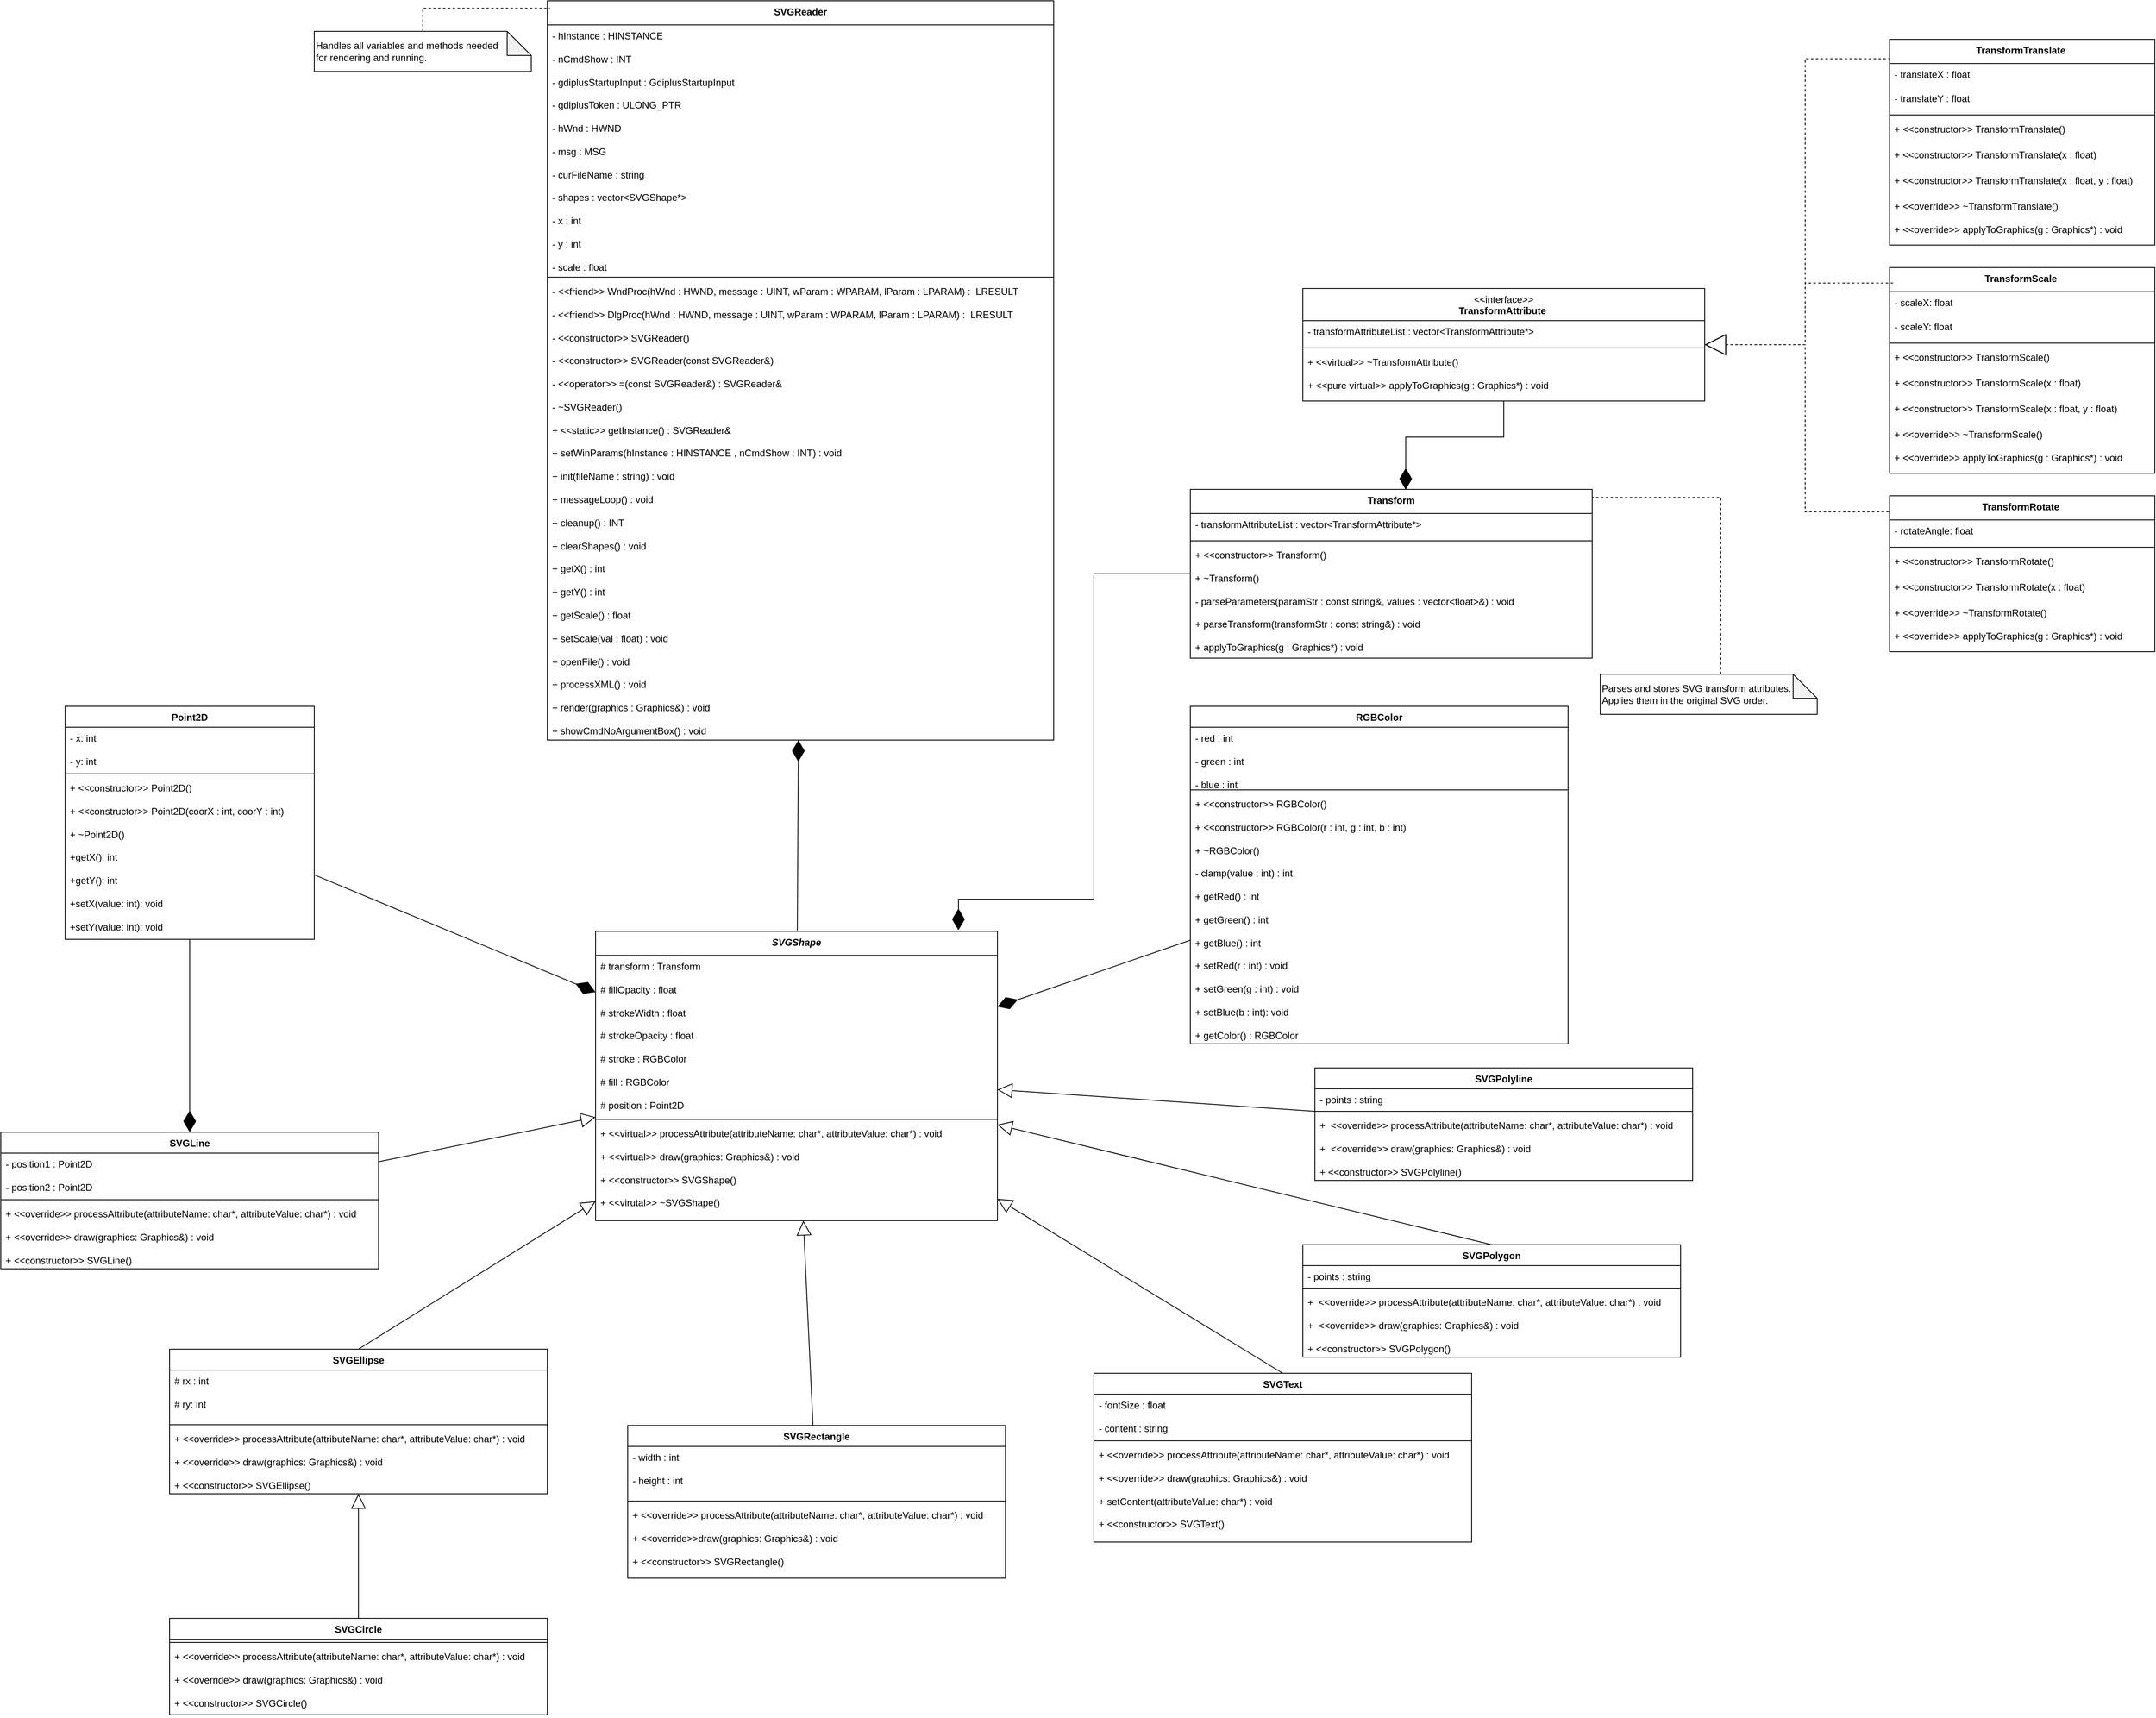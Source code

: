 <mxfile version="28.0.7">
  <diagram name="Page-1" id="BMYAGCyDUvQu16LgqqHC">
    <mxGraphModel dx="2239" dy="1849" grid="1" gridSize="10" guides="1" tooltips="1" connect="1" arrows="1" fold="1" page="1" pageScale="1" pageWidth="850" pageHeight="1100" math="0" shadow="0">
      <root>
        <mxCell id="0" />
        <mxCell id="1" parent="0" />
        <mxCell id="jQjazPnKKXv4asGaNHXF-1" value="RGBColor" style="swimlane;fontStyle=1;align=center;verticalAlign=top;childLayout=stackLayout;horizontal=1;startSize=26;horizontalStack=0;resizeParent=1;resizeParentMax=0;resizeLast=0;collapsible=1;marginBottom=0;whiteSpace=wrap;html=1;" vertex="1" parent="1">
          <mxGeometry x="690" y="-200" width="470" height="420" as="geometry" />
        </mxCell>
        <mxCell id="jQjazPnKKXv4asGaNHXF-2" value="- red : int&lt;div&gt;&lt;br&gt;&lt;/div&gt;&lt;div&gt;- green : int&lt;/div&gt;&lt;div&gt;&lt;br&gt;&lt;/div&gt;&lt;div&gt;- blue : int&lt;/div&gt;" style="text;strokeColor=none;fillColor=none;align=left;verticalAlign=top;spacingLeft=4;spacingRight=4;overflow=hidden;rotatable=0;points=[[0,0.5],[1,0.5]];portConstraint=eastwest;whiteSpace=wrap;html=1;" vertex="1" parent="jQjazPnKKXv4asGaNHXF-1">
          <mxGeometry y="26" width="470" height="74" as="geometry" />
        </mxCell>
        <mxCell id="jQjazPnKKXv4asGaNHXF-3" value="" style="line;strokeWidth=1;fillColor=none;align=left;verticalAlign=middle;spacingTop=-1;spacingLeft=3;spacingRight=3;rotatable=0;labelPosition=right;points=[];portConstraint=eastwest;strokeColor=inherit;" vertex="1" parent="jQjazPnKKXv4asGaNHXF-1">
          <mxGeometry y="100" width="470" height="8" as="geometry" />
        </mxCell>
        <mxCell id="jQjazPnKKXv4asGaNHXF-4" value="&lt;div&gt;&lt;div&gt;+&amp;nbsp;&lt;span style=&quot;background-color: transparent; color: light-dark(rgb(0, 0, 0), rgb(255, 255, 255));&quot;&gt;&amp;lt;&amp;lt;constructor&amp;gt;&amp;gt;&amp;nbsp;&lt;/span&gt;&lt;span style=&quot;background-color: transparent; color: light-dark(rgb(0, 0, 0), rgb(255, 255, 255));&quot;&gt;RGBColor()&lt;/span&gt;&lt;/div&gt;&lt;div&gt;&lt;br&gt;&lt;/div&gt;&lt;div&gt;+&amp;nbsp;&lt;span style=&quot;background-color: transparent; color: light-dark(rgb(0, 0, 0), rgb(255, 255, 255));&quot;&gt;&amp;lt;&amp;lt;constructor&amp;gt;&amp;gt;&amp;nbsp;&lt;/span&gt;&lt;span style=&quot;background-color: transparent; color: light-dark(rgb(0, 0, 0), rgb(255, 255, 255));&quot;&gt;RGBColor(r : int, g : int, b : int)&lt;/span&gt;&lt;/div&gt;&lt;div&gt;&lt;span style=&quot;background-color: transparent; color: light-dark(rgb(0, 0, 0), rgb(255, 255, 255));&quot;&gt;&lt;br&gt;&lt;/span&gt;&lt;/div&gt;&lt;div&gt;+ ~RGBColor()&lt;/div&gt;&lt;/div&gt;&lt;div&gt;&lt;br&gt;&lt;/div&gt;&lt;div&gt;- clamp(value : int) : int&lt;/div&gt;&lt;div&gt;&lt;br&gt;&lt;/div&gt;&lt;div&gt;&lt;span style=&quot;background-color: transparent; color: light-dark(rgb(0, 0, 0), rgb(255, 255, 255));&quot;&gt;+ getRed() : int&lt;/span&gt;&lt;/div&gt;&lt;div&gt;&lt;span style=&quot;background-color: transparent; color: light-dark(rgb(0, 0, 0), rgb(255, 255, 255));&quot;&gt;&lt;br&gt;&lt;/span&gt;&lt;/div&gt;&lt;div&gt;+ getGreen() : int&lt;/div&gt;&lt;div&gt;&lt;br&gt;&lt;/div&gt;&lt;div&gt;+ getBlue() : int&lt;/div&gt;&lt;div&gt;&lt;br&gt;&lt;/div&gt;&lt;div&gt;&lt;span style=&quot;background-color: transparent; color: light-dark(rgb(0, 0, 0), rgb(255, 255, 255));&quot;&gt;+ setRed(r : int) : void&lt;/span&gt;&lt;/div&gt;&lt;div&gt;&lt;br&gt;&lt;/div&gt;&lt;div&gt;+ setGreen(g : int) : void&lt;/div&gt;&lt;div&gt;&lt;br&gt;&lt;/div&gt;&lt;div&gt;+ setBlue(b : int): void&lt;/div&gt;&lt;div&gt;&lt;br&gt;&lt;/div&gt;&lt;div&gt;+ getColor() : RGBColor&lt;/div&gt;&lt;div&gt;&lt;br&gt;&lt;/div&gt;&lt;div&gt;&lt;br&gt;&lt;/div&gt;" style="text;strokeColor=none;fillColor=none;align=left;verticalAlign=top;spacingLeft=4;spacingRight=4;overflow=hidden;rotatable=0;points=[[0,0.5],[1,0.5]];portConstraint=eastwest;whiteSpace=wrap;html=1;" vertex="1" parent="jQjazPnKKXv4asGaNHXF-1">
          <mxGeometry y="108" width="470" height="312" as="geometry" />
        </mxCell>
        <mxCell id="jQjazPnKKXv4asGaNHXF-5" value="SVGRectangle" style="swimlane;fontStyle=1;align=center;verticalAlign=top;childLayout=stackLayout;horizontal=1;startSize=26;horizontalStack=0;resizeParent=1;resizeParentMax=0;resizeLast=0;collapsible=1;marginBottom=0;whiteSpace=wrap;html=1;" vertex="1" parent="1">
          <mxGeometry x="-10" y="695" width="470" height="190" as="geometry" />
        </mxCell>
        <mxCell id="jQjazPnKKXv4asGaNHXF-6" value="&lt;div&gt;&lt;span style=&quot;background-color: transparent; color: light-dark(rgb(0, 0, 0), rgb(255, 255, 255));&quot;&gt;- width : int&lt;/span&gt;&lt;/div&gt;&lt;div&gt;&lt;br&gt;&lt;/div&gt;&lt;div&gt;- height : int&lt;/div&gt;" style="text;strokeColor=none;fillColor=none;align=left;verticalAlign=top;spacingLeft=4;spacingRight=4;overflow=hidden;rotatable=0;points=[[0,0.5],[1,0.5]];portConstraint=eastwest;whiteSpace=wrap;html=1;" vertex="1" parent="jQjazPnKKXv4asGaNHXF-5">
          <mxGeometry y="26" width="470" height="64" as="geometry" />
        </mxCell>
        <mxCell id="jQjazPnKKXv4asGaNHXF-7" value="" style="line;strokeWidth=1;fillColor=none;align=left;verticalAlign=middle;spacingTop=-1;spacingLeft=3;spacingRight=3;rotatable=0;labelPosition=right;points=[];portConstraint=eastwest;strokeColor=inherit;" vertex="1" parent="jQjazPnKKXv4asGaNHXF-5">
          <mxGeometry y="90" width="470" height="8" as="geometry" />
        </mxCell>
        <mxCell id="jQjazPnKKXv4asGaNHXF-8" value="+ &amp;lt;&amp;lt;override&amp;gt;&amp;gt; processAttribute(attributeName: char*, attributeValue: char*) : void&lt;div&gt;&lt;br&gt;&lt;div&gt;+&amp;nbsp;&lt;span style=&quot;background-color: transparent; color: light-dark(rgb(0, 0, 0), rgb(255, 255, 255));&quot;&gt;&amp;lt;&amp;lt;override&amp;gt;&amp;gt;&lt;/span&gt;&lt;span style=&quot;background-color: transparent; color: light-dark(rgb(0, 0, 0), rgb(255, 255, 255));&quot;&gt;draw(graphics: Graphics&amp;amp;) : void&lt;/span&gt;&lt;/div&gt;&lt;/div&gt;&lt;div&gt;&lt;span style=&quot;background-color: transparent; color: light-dark(rgb(0, 0, 0), rgb(255, 255, 255));&quot;&gt;&lt;br&gt;&lt;/span&gt;&lt;/div&gt;&lt;div&gt;&lt;span style=&quot;background-color: transparent; color: light-dark(rgb(0, 0, 0), rgb(255, 255, 255));&quot;&gt;+&amp;nbsp;&lt;/span&gt;&lt;span style=&quot;background-color: transparent; color: light-dark(rgb(0, 0, 0), rgb(255, 255, 255));&quot;&gt;&amp;lt;&amp;lt;constructor&amp;gt;&amp;gt;&amp;nbsp;&lt;/span&gt;&lt;span style=&quot;background-color: transparent; color: light-dark(rgb(0, 0, 0), rgb(255, 255, 255));&quot;&gt;SVGRectangle()&lt;/span&gt;&lt;/div&gt;" style="text;strokeColor=none;fillColor=none;align=left;verticalAlign=top;spacingLeft=4;spacingRight=4;overflow=hidden;rotatable=0;points=[[0,0.5],[1,0.5]];portConstraint=eastwest;whiteSpace=wrap;html=1;" vertex="1" parent="jQjazPnKKXv4asGaNHXF-5">
          <mxGeometry y="98" width="470" height="92" as="geometry" />
        </mxCell>
        <mxCell id="jQjazPnKKXv4asGaNHXF-9" value="Point2D" style="swimlane;fontStyle=1;align=center;verticalAlign=top;childLayout=stackLayout;horizontal=1;startSize=26;horizontalStack=0;resizeParent=1;resizeParentMax=0;resizeLast=0;collapsible=1;marginBottom=0;whiteSpace=wrap;html=1;" vertex="1" parent="1">
          <mxGeometry x="-710" y="-200" width="310" height="290" as="geometry" />
        </mxCell>
        <mxCell id="jQjazPnKKXv4asGaNHXF-10" value="- x: int&lt;div&gt;&lt;br&gt;&lt;div&gt;- y: int&lt;/div&gt;&lt;/div&gt;" style="text;strokeColor=none;fillColor=none;align=left;verticalAlign=top;spacingLeft=4;spacingRight=4;overflow=hidden;rotatable=0;points=[[0,0.5],[1,0.5]];portConstraint=eastwest;whiteSpace=wrap;html=1;" vertex="1" parent="jQjazPnKKXv4asGaNHXF-9">
          <mxGeometry y="26" width="310" height="54" as="geometry" />
        </mxCell>
        <mxCell id="jQjazPnKKXv4asGaNHXF-11" value="" style="line;strokeWidth=1;fillColor=none;align=left;verticalAlign=middle;spacingTop=-1;spacingLeft=3;spacingRight=3;rotatable=0;labelPosition=right;points=[];portConstraint=eastwest;strokeColor=inherit;" vertex="1" parent="jQjazPnKKXv4asGaNHXF-9">
          <mxGeometry y="80" width="310" height="8" as="geometry" />
        </mxCell>
        <mxCell id="jQjazPnKKXv4asGaNHXF-12" value="&lt;div&gt;&lt;div&gt;+&amp;nbsp;&lt;span style=&quot;background-color: transparent; color: light-dark(rgb(0, 0, 0), rgb(255, 255, 255));&quot;&gt;&amp;lt;&amp;lt;constructor&amp;gt;&amp;gt;&amp;nbsp;&lt;/span&gt;&lt;span style=&quot;background-color: transparent; color: light-dark(rgb(0, 0, 0), rgb(255, 255, 255));&quot;&gt;Point2D()&lt;/span&gt;&lt;/div&gt;&lt;div&gt;&lt;br&gt;&lt;/div&gt;&lt;div&gt;+&amp;nbsp;&lt;span style=&quot;background-color: transparent; color: light-dark(rgb(0, 0, 0), rgb(255, 255, 255));&quot;&gt;&amp;lt;&amp;lt;constructor&amp;gt;&amp;gt;&amp;nbsp;&lt;/span&gt;&lt;span style=&quot;background-color: transparent; color: light-dark(rgb(0, 0, 0), rgb(255, 255, 255));&quot;&gt;Point2D(coorX : int, coorY : int)&lt;/span&gt;&lt;/div&gt;&lt;div&gt;&lt;span style=&quot;background-color: transparent; color: light-dark(rgb(0, 0, 0), rgb(255, 255, 255));&quot;&gt;&lt;br&gt;&lt;/span&gt;&lt;/div&gt;&lt;div&gt;&lt;span style=&quot;background-color: transparent; color: light-dark(rgb(0, 0, 0), rgb(255, 255, 255));&quot;&gt;+ ~Point2D()&lt;/span&gt;&lt;/div&gt;&lt;/div&gt;&lt;div&gt;&lt;span style=&quot;background-color: transparent; color: light-dark(rgb(0, 0, 0), rgb(255, 255, 255));&quot;&gt;&lt;br&gt;&lt;/span&gt;&lt;/div&gt;+getX(): int&lt;div&gt;&lt;br&gt;&lt;/div&gt;&lt;div&gt;+getY(): int&lt;/div&gt;&lt;div&gt;&lt;br&gt;&lt;/div&gt;&lt;div&gt;+setX(value: int): void&lt;/div&gt;&lt;div&gt;&lt;br&gt;&lt;/div&gt;&lt;div&gt;+setY(value: int): void&lt;/div&gt;" style="text;strokeColor=none;fillColor=none;align=left;verticalAlign=top;spacingLeft=4;spacingRight=4;overflow=hidden;rotatable=0;points=[[0,0.5],[1,0.5]];portConstraint=eastwest;whiteSpace=wrap;html=1;" vertex="1" parent="jQjazPnKKXv4asGaNHXF-9">
          <mxGeometry y="88" width="310" height="202" as="geometry" />
        </mxCell>
        <mxCell id="jQjazPnKKXv4asGaNHXF-13" value="SVGText" style="swimlane;fontStyle=1;align=center;verticalAlign=top;childLayout=stackLayout;horizontal=1;startSize=26;horizontalStack=0;resizeParent=1;resizeParentMax=0;resizeLast=0;collapsible=1;marginBottom=0;whiteSpace=wrap;html=1;" vertex="1" parent="1">
          <mxGeometry x="570" y="630" width="470" height="210" as="geometry" />
        </mxCell>
        <mxCell id="jQjazPnKKXv4asGaNHXF-14" value="&lt;div&gt;&lt;span style=&quot;background-color: transparent; color: light-dark(rgb(0, 0, 0), rgb(255, 255, 255));&quot;&gt;- fontSize : float&lt;/span&gt;&lt;/div&gt;&lt;div&gt;&lt;br&gt;&lt;/div&gt;&lt;div&gt;- content : string&lt;/div&gt;&lt;div&gt;&lt;br&gt;&lt;/div&gt;" style="text;strokeColor=none;fillColor=none;align=left;verticalAlign=top;spacingLeft=4;spacingRight=4;overflow=hidden;rotatable=0;points=[[0,0.5],[1,0.5]];portConstraint=eastwest;whiteSpace=wrap;html=1;" vertex="1" parent="jQjazPnKKXv4asGaNHXF-13">
          <mxGeometry y="26" width="470" height="54" as="geometry" />
        </mxCell>
        <mxCell id="jQjazPnKKXv4asGaNHXF-15" value="" style="line;strokeWidth=1;fillColor=none;align=left;verticalAlign=middle;spacingTop=-1;spacingLeft=3;spacingRight=3;rotatable=0;labelPosition=right;points=[];portConstraint=eastwest;strokeColor=inherit;" vertex="1" parent="jQjazPnKKXv4asGaNHXF-13">
          <mxGeometry y="80" width="470" height="8" as="geometry" />
        </mxCell>
        <mxCell id="jQjazPnKKXv4asGaNHXF-16" value="+ &amp;lt;&amp;lt;override&amp;gt;&amp;gt; processAttribute(attributeName: char*, attributeValue: char*) : void&lt;div&gt;&lt;br&gt;&lt;div&gt;+&amp;nbsp;&lt;span style=&quot;background-color: transparent; color: light-dark(rgb(0, 0, 0), rgb(255, 255, 255));&quot;&gt;&amp;lt;&amp;lt;override&amp;gt;&amp;gt;&amp;nbsp;&lt;/span&gt;&lt;span style=&quot;background-color: transparent; color: light-dark(rgb(0, 0, 0), rgb(255, 255, 255));&quot;&gt;draw(graphics: Graphics&amp;amp;) : void&lt;/span&gt;&lt;/div&gt;&lt;/div&gt;&lt;div&gt;&lt;br&gt;&lt;/div&gt;&lt;div&gt;+ setContent(&lt;span style=&quot;background-color: transparent; color: light-dark(rgb(0, 0, 0), rgb(255, 255, 255));&quot;&gt;attributeValue: char*&lt;/span&gt;&lt;span style=&quot;background-color: transparent; color: light-dark(rgb(0, 0, 0), rgb(255, 255, 255));&quot;&gt;) : void&lt;/span&gt;&lt;/div&gt;&lt;div&gt;&lt;span style=&quot;background-color: transparent; color: light-dark(rgb(0, 0, 0), rgb(255, 255, 255));&quot;&gt;&lt;br&gt;&lt;/span&gt;&lt;/div&gt;&lt;div&gt;&lt;span style=&quot;background-color: transparent; color: light-dark(rgb(0, 0, 0), rgb(255, 255, 255));&quot;&gt;+&amp;nbsp;&lt;/span&gt;&lt;span style=&quot;background-color: transparent; color: light-dark(rgb(0, 0, 0), rgb(255, 255, 255));&quot;&gt;&amp;lt;&amp;lt;constructor&amp;gt;&amp;gt;&amp;nbsp;&lt;/span&gt;&lt;span style=&quot;background-color: transparent; color: light-dark(rgb(0, 0, 0), rgb(255, 255, 255));&quot;&gt;SVGText()&lt;/span&gt;&lt;/div&gt;" style="text;strokeColor=none;fillColor=none;align=left;verticalAlign=top;spacingLeft=4;spacingRight=4;overflow=hidden;rotatable=0;points=[[0,0.5],[1,0.5]];portConstraint=eastwest;whiteSpace=wrap;html=1;" vertex="1" parent="jQjazPnKKXv4asGaNHXF-13">
          <mxGeometry y="88" width="470" height="122" as="geometry" />
        </mxCell>
        <mxCell id="jQjazPnKKXv4asGaNHXF-17" value="SVGCircle" style="swimlane;fontStyle=1;align=center;verticalAlign=top;childLayout=stackLayout;horizontal=1;startSize=26;horizontalStack=0;resizeParent=1;resizeParentMax=0;resizeLast=0;collapsible=1;marginBottom=0;whiteSpace=wrap;html=1;" vertex="1" parent="1">
          <mxGeometry x="-580" y="935" width="470" height="120" as="geometry" />
        </mxCell>
        <mxCell id="jQjazPnKKXv4asGaNHXF-18" value="" style="line;strokeWidth=1;fillColor=none;align=left;verticalAlign=middle;spacingTop=-1;spacingLeft=3;spacingRight=3;rotatable=0;labelPosition=right;points=[];portConstraint=eastwest;strokeColor=inherit;" vertex="1" parent="jQjazPnKKXv4asGaNHXF-17">
          <mxGeometry y="26" width="470" height="8" as="geometry" />
        </mxCell>
        <mxCell id="jQjazPnKKXv4asGaNHXF-19" value="+ &amp;lt;&amp;lt;override&amp;gt;&amp;gt;&amp;nbsp;processAttribute(attributeName: char*, attributeValue: char*) : void&lt;div&gt;&lt;br&gt;&lt;div&gt;+&amp;nbsp;&lt;span style=&quot;background-color: transparent; color: light-dark(rgb(0, 0, 0), rgb(255, 255, 255));&quot;&gt;&amp;lt;&amp;lt;override&amp;gt;&amp;gt;&lt;/span&gt;&lt;span style=&quot;background-color: transparent; color: light-dark(rgb(0, 0, 0), rgb(255, 255, 255));&quot;&gt;&amp;nbsp;&lt;/span&gt;&lt;span style=&quot;background-color: transparent; color: light-dark(rgb(0, 0, 0), rgb(255, 255, 255));&quot;&gt;draw(graphics: Graphics&amp;amp;) : void&lt;/span&gt;&lt;/div&gt;&lt;/div&gt;&lt;div&gt;&lt;span style=&quot;background-color: transparent; color: light-dark(rgb(0, 0, 0), rgb(255, 255, 255));&quot;&gt;&lt;br&gt;&lt;/span&gt;&lt;/div&gt;&lt;div&gt;&lt;span style=&quot;background-color: transparent; color: light-dark(rgb(0, 0, 0), rgb(255, 255, 255));&quot;&gt;+&amp;nbsp;&lt;/span&gt;&lt;span style=&quot;background-color: transparent; color: light-dark(rgb(0, 0, 0), rgb(255, 255, 255));&quot;&gt;&amp;lt;&amp;lt;constructor&amp;gt;&amp;gt;&amp;nbsp;&lt;/span&gt;&lt;span style=&quot;background-color: transparent; color: light-dark(rgb(0, 0, 0), rgb(255, 255, 255));&quot;&gt;SVGCircle()&lt;/span&gt;&lt;/div&gt;" style="text;strokeColor=none;fillColor=none;align=left;verticalAlign=top;spacingLeft=4;spacingRight=4;overflow=hidden;rotatable=0;points=[[0,0.5],[1,0.5]];portConstraint=eastwest;whiteSpace=wrap;html=1;" vertex="1" parent="jQjazPnKKXv4asGaNHXF-17">
          <mxGeometry y="34" width="470" height="86" as="geometry" />
        </mxCell>
        <mxCell id="jQjazPnKKXv4asGaNHXF-20" value="SVGEllipse" style="swimlane;fontStyle=1;align=center;verticalAlign=top;childLayout=stackLayout;horizontal=1;startSize=26;horizontalStack=0;resizeParent=1;resizeParentMax=0;resizeLast=0;collapsible=1;marginBottom=0;whiteSpace=wrap;html=1;" vertex="1" parent="1">
          <mxGeometry x="-580" y="600" width="470" height="180" as="geometry" />
        </mxCell>
        <mxCell id="jQjazPnKKXv4asGaNHXF-21" value="&lt;div&gt;&lt;span style=&quot;background-color: transparent; color: light-dark(rgb(0, 0, 0), rgb(255, 255, 255));&quot;&gt;# rx : int&lt;/span&gt;&lt;/div&gt;&lt;div&gt;&lt;br&gt;&lt;/div&gt;&lt;div&gt;# ry: int&lt;/div&gt;" style="text;strokeColor=none;fillColor=none;align=left;verticalAlign=top;spacingLeft=4;spacingRight=4;overflow=hidden;rotatable=0;points=[[0,0.5],[1,0.5]];portConstraint=eastwest;whiteSpace=wrap;html=1;" vertex="1" parent="jQjazPnKKXv4asGaNHXF-20">
          <mxGeometry y="26" width="470" height="64" as="geometry" />
        </mxCell>
        <mxCell id="jQjazPnKKXv4asGaNHXF-22" value="" style="line;strokeWidth=1;fillColor=none;align=left;verticalAlign=middle;spacingTop=-1;spacingLeft=3;spacingRight=3;rotatable=0;labelPosition=right;points=[];portConstraint=eastwest;strokeColor=inherit;" vertex="1" parent="jQjazPnKKXv4asGaNHXF-20">
          <mxGeometry y="90" width="470" height="8" as="geometry" />
        </mxCell>
        <mxCell id="jQjazPnKKXv4asGaNHXF-23" value="+ &amp;lt;&amp;lt;override&amp;gt;&amp;gt; processAttribute(attributeName: char*, attributeValue: char*) : void&lt;div&gt;&lt;br&gt;&lt;div&gt;+&amp;nbsp;&lt;span style=&quot;background-color: transparent; color: light-dark(rgb(0, 0, 0), rgb(255, 255, 255));&quot;&gt;&amp;lt;&amp;lt;override&amp;gt;&amp;gt;&amp;nbsp;&lt;/span&gt;&lt;span style=&quot;background-color: transparent; color: light-dark(rgb(0, 0, 0), rgb(255, 255, 255));&quot;&gt;draw(graphics: Graphics&amp;amp;) : void&lt;/span&gt;&lt;/div&gt;&lt;/div&gt;&lt;div&gt;&lt;span style=&quot;background-color: transparent; color: light-dark(rgb(0, 0, 0), rgb(255, 255, 255));&quot;&gt;&lt;br&gt;&lt;/span&gt;&lt;/div&gt;&lt;div&gt;&lt;span style=&quot;background-color: transparent; color: light-dark(rgb(0, 0, 0), rgb(255, 255, 255));&quot;&gt;+&amp;nbsp;&lt;/span&gt;&lt;span style=&quot;background-color: transparent; color: light-dark(rgb(0, 0, 0), rgb(255, 255, 255));&quot;&gt;&amp;lt;&amp;lt;constructor&amp;gt;&amp;gt;&amp;nbsp;&lt;/span&gt;&lt;span style=&quot;background-color: transparent; color: light-dark(rgb(0, 0, 0), rgb(255, 255, 255));&quot;&gt;SVGEllipse()&lt;/span&gt;&lt;/div&gt;" style="text;strokeColor=none;fillColor=none;align=left;verticalAlign=top;spacingLeft=4;spacingRight=4;overflow=hidden;rotatable=0;points=[[0,0.5],[1,0.5]];portConstraint=eastwest;whiteSpace=wrap;html=1;" vertex="1" parent="jQjazPnKKXv4asGaNHXF-20">
          <mxGeometry y="98" width="470" height="82" as="geometry" />
        </mxCell>
        <mxCell id="jQjazPnKKXv4asGaNHXF-24" value="SVGLine" style="swimlane;fontStyle=1;align=center;verticalAlign=top;childLayout=stackLayout;horizontal=1;startSize=26;horizontalStack=0;resizeParent=1;resizeParentMax=0;resizeLast=0;collapsible=1;marginBottom=0;whiteSpace=wrap;html=1;" vertex="1" parent="1">
          <mxGeometry x="-790" y="330" width="470" height="170" as="geometry" />
        </mxCell>
        <mxCell id="jQjazPnKKXv4asGaNHXF-25" value="&lt;div&gt;&lt;span style=&quot;background-color: transparent; color: light-dark(rgb(0, 0, 0), rgb(255, 255, 255));&quot;&gt;- position1 : Point2D&lt;/span&gt;&lt;/div&gt;&lt;div&gt;&lt;br&gt;&lt;/div&gt;&lt;div&gt;- position2 : Point2D&lt;/div&gt;&lt;div&gt;&lt;br&gt;&lt;/div&gt;" style="text;strokeColor=none;fillColor=none;align=left;verticalAlign=top;spacingLeft=4;spacingRight=4;overflow=hidden;rotatable=0;points=[[0,0.5],[1,0.5]];portConstraint=eastwest;whiteSpace=wrap;html=1;" vertex="1" parent="jQjazPnKKXv4asGaNHXF-24">
          <mxGeometry y="26" width="470" height="54" as="geometry" />
        </mxCell>
        <mxCell id="jQjazPnKKXv4asGaNHXF-26" value="" style="line;strokeWidth=1;fillColor=none;align=left;verticalAlign=middle;spacingTop=-1;spacingLeft=3;spacingRight=3;rotatable=0;labelPosition=right;points=[];portConstraint=eastwest;strokeColor=inherit;" vertex="1" parent="jQjazPnKKXv4asGaNHXF-24">
          <mxGeometry y="80" width="470" height="8" as="geometry" />
        </mxCell>
        <mxCell id="jQjazPnKKXv4asGaNHXF-27" value="+ &amp;lt;&amp;lt;override&amp;gt;&amp;gt;&amp;nbsp;processAttribute(attributeName: char*, attributeValue: char*) : void&lt;div&gt;&lt;br&gt;&lt;div&gt;+&amp;nbsp;&lt;span style=&quot;background-color: transparent; color: light-dark(rgb(0, 0, 0), rgb(255, 255, 255));&quot;&gt;&amp;lt;&amp;lt;override&amp;gt;&amp;gt;&lt;/span&gt;&lt;span style=&quot;background-color: transparent; color: light-dark(rgb(0, 0, 0), rgb(255, 255, 255));&quot;&gt;&amp;nbsp;&lt;/span&gt;&lt;span style=&quot;background-color: transparent; color: light-dark(rgb(0, 0, 0), rgb(255, 255, 255));&quot;&gt;draw(graphics: Graphics&amp;amp;) : void&lt;/span&gt;&lt;/div&gt;&lt;/div&gt;&lt;div&gt;&lt;span style=&quot;background-color: transparent; color: light-dark(rgb(0, 0, 0), rgb(255, 255, 255));&quot;&gt;&lt;br&gt;&lt;/span&gt;&lt;/div&gt;&lt;div&gt;&lt;span style=&quot;background-color: transparent; color: light-dark(rgb(0, 0, 0), rgb(255, 255, 255));&quot;&gt;+&amp;nbsp;&lt;/span&gt;&lt;span style=&quot;background-color: transparent; color: light-dark(rgb(0, 0, 0), rgb(255, 255, 255));&quot;&gt;&amp;lt;&amp;lt;constructor&amp;gt;&amp;gt;&amp;nbsp;&lt;/span&gt;&lt;span style=&quot;background-color: transparent; color: light-dark(rgb(0, 0, 0), rgb(255, 255, 255));&quot;&gt;SVGLine()&lt;/span&gt;&lt;/div&gt;" style="text;strokeColor=none;fillColor=none;align=left;verticalAlign=top;spacingLeft=4;spacingRight=4;overflow=hidden;rotatable=0;points=[[0,0.5],[1,0.5]];portConstraint=eastwest;whiteSpace=wrap;html=1;" vertex="1" parent="jQjazPnKKXv4asGaNHXF-24">
          <mxGeometry y="88" width="470" height="82" as="geometry" />
        </mxCell>
        <mxCell id="jQjazPnKKXv4asGaNHXF-28" value="SVGPolyline" style="swimlane;fontStyle=1;align=center;verticalAlign=top;childLayout=stackLayout;horizontal=1;startSize=26;horizontalStack=0;resizeParent=1;resizeParentMax=0;resizeLast=0;collapsible=1;marginBottom=0;whiteSpace=wrap;html=1;" vertex="1" parent="1">
          <mxGeometry x="845" y="250" width="470" height="140" as="geometry" />
        </mxCell>
        <mxCell id="jQjazPnKKXv4asGaNHXF-29" value="&lt;div&gt;&lt;span style=&quot;background-color: transparent; color: light-dark(rgb(0, 0, 0), rgb(255, 255, 255));&quot;&gt;- points : string&lt;/span&gt;&lt;/div&gt;&lt;div&gt;&lt;br&gt;&lt;/div&gt;" style="text;strokeColor=none;fillColor=none;align=left;verticalAlign=top;spacingLeft=4;spacingRight=4;overflow=hidden;rotatable=0;points=[[0,0.5],[1,0.5]];portConstraint=eastwest;whiteSpace=wrap;html=1;" vertex="1" parent="jQjazPnKKXv4asGaNHXF-28">
          <mxGeometry y="26" width="470" height="24" as="geometry" />
        </mxCell>
        <mxCell id="jQjazPnKKXv4asGaNHXF-30" value="" style="line;strokeWidth=1;fillColor=none;align=left;verticalAlign=middle;spacingTop=-1;spacingLeft=3;spacingRight=3;rotatable=0;labelPosition=right;points=[];portConstraint=eastwest;strokeColor=inherit;" vertex="1" parent="jQjazPnKKXv4asGaNHXF-28">
          <mxGeometry y="50" width="470" height="8" as="geometry" />
        </mxCell>
        <mxCell id="jQjazPnKKXv4asGaNHXF-31" value="+&amp;nbsp;&amp;nbsp;&amp;lt;&amp;lt;override&amp;gt;&amp;gt;&amp;nbsp;processAttribute(attributeName: char*, attributeValue: char*) : void&lt;div&gt;&lt;br&gt;&lt;div&gt;+&amp;nbsp;&lt;span style=&quot;background-color: transparent; color: light-dark(rgb(0, 0, 0), rgb(255, 255, 255));&quot;&gt;&amp;nbsp;&lt;/span&gt;&lt;span style=&quot;background-color: transparent; color: light-dark(rgb(0, 0, 0), rgb(255, 255, 255));&quot;&gt;&amp;lt;&amp;lt;override&amp;gt;&amp;gt;&lt;/span&gt;&lt;span style=&quot;background-color: transparent; color: light-dark(rgb(0, 0, 0), rgb(255, 255, 255));&quot;&gt;&amp;nbsp;&lt;/span&gt;&lt;span style=&quot;background-color: transparent; color: light-dark(rgb(0, 0, 0), rgb(255, 255, 255));&quot;&gt;draw(graphics: Graphics&amp;amp;) : void&lt;/span&gt;&lt;/div&gt;&lt;/div&gt;&lt;div&gt;&lt;span style=&quot;background-color: transparent; color: light-dark(rgb(0, 0, 0), rgb(255, 255, 255));&quot;&gt;&lt;br&gt;&lt;/span&gt;&lt;/div&gt;&lt;div&gt;&lt;span style=&quot;background-color: transparent; color: light-dark(rgb(0, 0, 0), rgb(255, 255, 255));&quot;&gt;+ &amp;lt;&amp;lt;constructor&amp;gt;&amp;gt; SVGPolyline()&lt;/span&gt;&lt;/div&gt;" style="text;strokeColor=none;fillColor=none;align=left;verticalAlign=top;spacingLeft=4;spacingRight=4;overflow=hidden;rotatable=0;points=[[0,0.5],[1,0.5]];portConstraint=eastwest;whiteSpace=wrap;html=1;" vertex="1" parent="jQjazPnKKXv4asGaNHXF-28">
          <mxGeometry y="58" width="470" height="82" as="geometry" />
        </mxCell>
        <mxCell id="jQjazPnKKXv4asGaNHXF-32" value="SVGPolygon" style="swimlane;fontStyle=1;align=center;verticalAlign=top;childLayout=stackLayout;horizontal=1;startSize=26;horizontalStack=0;resizeParent=1;resizeParentMax=0;resizeLast=0;collapsible=1;marginBottom=0;whiteSpace=wrap;html=1;" vertex="1" parent="1">
          <mxGeometry x="830" y="470" width="470" height="140" as="geometry" />
        </mxCell>
        <mxCell id="jQjazPnKKXv4asGaNHXF-33" value="&lt;div&gt;&lt;span style=&quot;background-color: transparent; color: light-dark(rgb(0, 0, 0), rgb(255, 255, 255));&quot;&gt;- points : string&lt;/span&gt;&lt;/div&gt;&lt;div&gt;&lt;br&gt;&lt;/div&gt;" style="text;strokeColor=none;fillColor=none;align=left;verticalAlign=top;spacingLeft=4;spacingRight=4;overflow=hidden;rotatable=0;points=[[0,0.5],[1,0.5]];portConstraint=eastwest;whiteSpace=wrap;html=1;" vertex="1" parent="jQjazPnKKXv4asGaNHXF-32">
          <mxGeometry y="26" width="470" height="24" as="geometry" />
        </mxCell>
        <mxCell id="jQjazPnKKXv4asGaNHXF-34" value="" style="line;strokeWidth=1;fillColor=none;align=left;verticalAlign=middle;spacingTop=-1;spacingLeft=3;spacingRight=3;rotatable=0;labelPosition=right;points=[];portConstraint=eastwest;strokeColor=inherit;" vertex="1" parent="jQjazPnKKXv4asGaNHXF-32">
          <mxGeometry y="50" width="470" height="8" as="geometry" />
        </mxCell>
        <mxCell id="jQjazPnKKXv4asGaNHXF-35" value="+&amp;nbsp;&amp;nbsp;&amp;lt;&amp;lt;override&amp;gt;&amp;gt;&amp;nbsp;processAttribute(attributeName: char*, attributeValue: char*) : void&lt;div&gt;&lt;br&gt;&lt;div&gt;+&amp;nbsp;&lt;span style=&quot;background-color: transparent; color: light-dark(rgb(0, 0, 0), rgb(255, 255, 255));&quot;&gt;&amp;nbsp;&lt;/span&gt;&lt;span style=&quot;background-color: transparent; color: light-dark(rgb(0, 0, 0), rgb(255, 255, 255));&quot;&gt;&amp;lt;&amp;lt;override&amp;gt;&amp;gt;&lt;/span&gt;&lt;span style=&quot;background-color: transparent; color: light-dark(rgb(0, 0, 0), rgb(255, 255, 255));&quot;&gt;&amp;nbsp;&lt;/span&gt;&lt;span style=&quot;background-color: transparent; color: light-dark(rgb(0, 0, 0), rgb(255, 255, 255));&quot;&gt;draw(graphics: Graphics&amp;amp;) : void&lt;/span&gt;&lt;/div&gt;&lt;/div&gt;&lt;div&gt;&lt;span style=&quot;background-color: transparent; color: light-dark(rgb(0, 0, 0), rgb(255, 255, 255));&quot;&gt;&lt;br&gt;&lt;/span&gt;&lt;/div&gt;&lt;div&gt;&lt;span style=&quot;background-color: transparent; color: light-dark(rgb(0, 0, 0), rgb(255, 255, 255));&quot;&gt;+&amp;nbsp;&lt;/span&gt;&lt;span style=&quot;background-color: transparent; color: light-dark(rgb(0, 0, 0), rgb(255, 255, 255));&quot;&gt;&amp;lt;&amp;lt;constructor&amp;gt;&amp;gt;&amp;nbsp;&lt;/span&gt;&lt;span style=&quot;background-color: transparent; color: light-dark(rgb(0, 0, 0), rgb(255, 255, 255));&quot;&gt;SVGPolygon()&lt;/span&gt;&lt;/div&gt;" style="text;strokeColor=none;fillColor=none;align=left;verticalAlign=top;spacingLeft=4;spacingRight=4;overflow=hidden;rotatable=0;points=[[0,0.5],[1,0.5]];portConstraint=eastwest;whiteSpace=wrap;html=1;" vertex="1" parent="jQjazPnKKXv4asGaNHXF-32">
          <mxGeometry y="58" width="470" height="82" as="geometry" />
        </mxCell>
        <mxCell id="jQjazPnKKXv4asGaNHXF-36" value="" style="endArrow=block;endSize=16;endFill=0;html=1;rounded=0;" edge="1" parent="1" source="jQjazPnKKXv4asGaNHXF-24" target="jQjazPnKKXv4asGaNHXF-43">
          <mxGeometry x="0.001" width="160" relative="1" as="geometry">
            <mxPoint x="340" y="180" as="sourcePoint" />
            <mxPoint x="100" y="475.978" as="targetPoint" />
            <mxPoint as="offset" />
          </mxGeometry>
        </mxCell>
        <mxCell id="jQjazPnKKXv4asGaNHXF-37" value="" style="endArrow=block;endSize=16;endFill=0;html=1;rounded=0;" edge="1" parent="1" source="jQjazPnKKXv4asGaNHXF-28" target="jQjazPnKKXv4asGaNHXF-43">
          <mxGeometry width="160" relative="1" as="geometry">
            <mxPoint x="140" y="-20" as="sourcePoint" />
            <mxPoint x="520" y="477.563" as="targetPoint" />
          </mxGeometry>
        </mxCell>
        <mxCell id="jQjazPnKKXv4asGaNHXF-38" value="" style="endArrow=block;endSize=16;endFill=0;html=1;rounded=0;exitX=0.5;exitY=0;exitDx=0;exitDy=0;" edge="1" parent="1" source="jQjazPnKKXv4asGaNHXF-32" target="jQjazPnKKXv4asGaNHXF-43">
          <mxGeometry width="160" relative="1" as="geometry">
            <mxPoint x="636" y="350" as="sourcePoint" />
            <mxPoint x="498.643" y="492" as="targetPoint" />
          </mxGeometry>
        </mxCell>
        <mxCell id="jQjazPnKKXv4asGaNHXF-39" value="" style="endArrow=block;endSize=16;endFill=0;html=1;rounded=0;exitX=0.5;exitY=0;exitDx=0;exitDy=0;" edge="1" parent="1" source="jQjazPnKKXv4asGaNHXF-13" target="jQjazPnKKXv4asGaNHXF-43">
          <mxGeometry width="160" relative="1" as="geometry">
            <mxPoint x="720" y="460" as="sourcePoint" />
            <mxPoint x="400.814" y="492" as="targetPoint" />
          </mxGeometry>
        </mxCell>
        <mxCell id="jQjazPnKKXv4asGaNHXF-40" value="" style="endArrow=block;endSize=16;endFill=0;html=1;rounded=0;" edge="1" parent="1" source="jQjazPnKKXv4asGaNHXF-5" target="jQjazPnKKXv4asGaNHXF-43">
          <mxGeometry width="160" relative="1" as="geometry">
            <mxPoint x="360" y="460" as="sourcePoint" />
            <mxPoint x="305.74" y="492" as="targetPoint" />
          </mxGeometry>
        </mxCell>
        <mxCell id="jQjazPnKKXv4asGaNHXF-41" value="" style="endArrow=block;endSize=16;endFill=0;html=1;rounded=0;" edge="1" parent="1" source="jQjazPnKKXv4asGaNHXF-17" target="jQjazPnKKXv4asGaNHXF-20">
          <mxGeometry x="-0.051" y="1" width="160" relative="1" as="geometry">
            <mxPoint x="-375" y="600" as="sourcePoint" />
            <mxPoint x="200.985" y="492" as="targetPoint" />
            <mxPoint as="offset" />
            <Array as="points" />
          </mxGeometry>
        </mxCell>
        <mxCell id="jQjazPnKKXv4asGaNHXF-42" value="" style="endArrow=block;endSize=16;endFill=0;html=1;rounded=0;exitX=0.5;exitY=0;exitDx=0;exitDy=0;" edge="1" parent="1" source="jQjazPnKKXv4asGaNHXF-20" target="jQjazPnKKXv4asGaNHXF-43">
          <mxGeometry width="160" relative="1" as="geometry">
            <mxPoint x="130" y="340" as="sourcePoint" />
            <mxPoint x="100.502" y="492" as="targetPoint" />
          </mxGeometry>
        </mxCell>
        <mxCell id="jQjazPnKKXv4asGaNHXF-43" value="&lt;div style=&quot;font-weight: 400;&quot;&gt;&lt;b&gt;&lt;i&gt;SVGShape&lt;/i&gt;&lt;/b&gt;&lt;/div&gt;" style="swimlane;fontStyle=1;align=center;verticalAlign=top;childLayout=stackLayout;horizontal=1;startSize=30;horizontalStack=0;resizeParent=1;resizeParentMax=0;resizeLast=0;collapsible=1;marginBottom=0;whiteSpace=wrap;html=1;" vertex="1" parent="1">
          <mxGeometry x="-50" y="80" width="500" height="360" as="geometry" />
        </mxCell>
        <mxCell id="jQjazPnKKXv4asGaNHXF-44" value="&lt;div&gt;# transform : Transform&lt;/div&gt;&lt;div&gt;&lt;br&gt;&lt;/div&gt;&lt;div&gt;# fillOpacity : float&lt;/div&gt;&lt;div&gt;&lt;br&gt;&lt;/div&gt;&lt;div&gt;# strokeWidth : float&lt;/div&gt;&lt;div&gt;&lt;br&gt;&lt;/div&gt;&lt;div&gt;# strokeOpacity : float&lt;/div&gt;&lt;div&gt;&lt;br&gt;&lt;/div&gt;&lt;div&gt;# stroke : RGBColor&lt;/div&gt;&lt;div&gt;&lt;br&gt;&lt;/div&gt;&lt;div&gt;# fill : RGBColor&lt;/div&gt;&lt;div&gt;&lt;br&gt;&lt;/div&gt;&lt;div&gt;# position : Point2D&lt;/div&gt;&lt;div&gt;&lt;br&gt;&lt;/div&gt;" style="text;strokeColor=none;fillColor=none;align=left;verticalAlign=top;spacingLeft=4;spacingRight=4;overflow=hidden;rotatable=0;points=[[0,0.5],[1,0.5]];portConstraint=eastwest;whiteSpace=wrap;html=1;" vertex="1" parent="jQjazPnKKXv4asGaNHXF-43">
          <mxGeometry y="30" width="500" height="200" as="geometry" />
        </mxCell>
        <mxCell id="jQjazPnKKXv4asGaNHXF-45" value="" style="line;strokeWidth=1;fillColor=none;align=left;verticalAlign=middle;spacingTop=-1;spacingLeft=3;spacingRight=3;rotatable=0;labelPosition=right;points=[];portConstraint=eastwest;strokeColor=inherit;" vertex="1" parent="jQjazPnKKXv4asGaNHXF-43">
          <mxGeometry y="230" width="500" height="8" as="geometry" />
        </mxCell>
        <mxCell id="jQjazPnKKXv4asGaNHXF-46" value="+ &amp;lt;&amp;lt;virtual&amp;gt;&amp;gt; processAttribute(attributeName: char*, attributeValue: char*) : void&lt;div&gt;&lt;br&gt;&lt;/div&gt;&lt;div&gt;+ &amp;lt;&amp;lt;virtual&amp;gt;&amp;gt; draw(graphics: Graphics&amp;amp;) : void&lt;/div&gt;&lt;div&gt;&lt;br&gt;&lt;/div&gt;&lt;div&gt;+&amp;nbsp;&lt;span style=&quot;background-color: transparent; color: light-dark(rgb(0, 0, 0), rgb(255, 255, 255));&quot;&gt;&amp;lt;&amp;lt;constructor&amp;gt;&amp;gt;&amp;nbsp;&lt;/span&gt;&lt;span style=&quot;background-color: transparent; color: light-dark(rgb(0, 0, 0), rgb(255, 255, 255));&quot;&gt;SVGShape()&lt;/span&gt;&lt;/div&gt;&lt;div&gt;&lt;br&gt;&lt;/div&gt;&lt;div&gt;+ &amp;lt;&amp;lt;virutal&amp;gt;&amp;gt; ~SVGShape()&lt;/div&gt;" style="text;strokeColor=none;fillColor=none;align=left;verticalAlign=top;spacingLeft=4;spacingRight=4;overflow=hidden;rotatable=0;points=[[0,0.5],[1,0.5]];portConstraint=eastwest;whiteSpace=wrap;html=1;" vertex="1" parent="jQjazPnKKXv4asGaNHXF-43">
          <mxGeometry y="238" width="500" height="122" as="geometry" />
        </mxCell>
        <mxCell id="jQjazPnKKXv4asGaNHXF-47" value="&lt;b style=&quot;background-color: transparent; color: light-dark(rgb(0, 0, 0), rgb(255, 255, 255));&quot;&gt;SVGReader&lt;/b&gt;" style="swimlane;fontStyle=1;align=center;verticalAlign=top;childLayout=stackLayout;horizontal=1;startSize=30;horizontalStack=0;resizeParent=1;resizeParentMax=0;resizeLast=0;collapsible=1;marginBottom=0;whiteSpace=wrap;html=1;" vertex="1" parent="1">
          <mxGeometry x="-110" y="-1078" width="630" height="920" as="geometry" />
        </mxCell>
        <mxCell id="jQjazPnKKXv4asGaNHXF-48" value="&lt;div&gt;&lt;span style=&quot;background-color: transparent; color: light-dark(rgb(0, 0, 0), rgb(255, 255, 255));&quot;&gt;- hInstance : HINSTANCE&lt;/span&gt;&lt;/div&gt;&lt;div&gt;&lt;br&gt;&lt;/div&gt;&lt;div&gt;- nCmdShow : INT&lt;/div&gt;&lt;div&gt;&lt;br&gt;&lt;/div&gt;&lt;div&gt;-&amp;nbsp;gdiplusStartupInput : GdiplusStartupInput&lt;/div&gt;&lt;div&gt;&lt;br&gt;&lt;/div&gt;&lt;div&gt;-&amp;nbsp;gdiplusToken :&amp;nbsp;ULONG_PTR&lt;/div&gt;&lt;div&gt;&lt;br&gt;&lt;/div&gt;&lt;div&gt;- hWnd : HWND&lt;/div&gt;&lt;div&gt;&lt;br&gt;&lt;/div&gt;&lt;div&gt;- msg : MSG&lt;/div&gt;&lt;div&gt;&lt;br&gt;&lt;/div&gt;&lt;div&gt;- curFileName : string&lt;/div&gt;&lt;div&gt;&lt;br&gt;&lt;/div&gt;&lt;div&gt;- shapes : vector&amp;lt;SVGShape*&amp;gt;&lt;/div&gt;&lt;div&gt;&lt;br&gt;&lt;/div&gt;&lt;div&gt;- x : int&lt;/div&gt;&lt;div&gt;&lt;br&gt;&lt;/div&gt;&lt;div&gt;- y : int&lt;/div&gt;&lt;div&gt;&lt;br&gt;&lt;/div&gt;&lt;div&gt;- scale : float&lt;/div&gt;&lt;div&gt;&lt;br&gt;&lt;/div&gt;" style="text;strokeColor=none;fillColor=none;align=left;verticalAlign=top;spacingLeft=4;spacingRight=4;overflow=hidden;rotatable=0;points=[[0,0.5],[1,0.5]];portConstraint=eastwest;whiteSpace=wrap;html=1;" vertex="1" parent="jQjazPnKKXv4asGaNHXF-47">
          <mxGeometry y="30" width="630" height="310" as="geometry" />
        </mxCell>
        <mxCell id="jQjazPnKKXv4asGaNHXF-49" value="" style="line;strokeWidth=1;fillColor=none;align=left;verticalAlign=middle;spacingTop=-1;spacingLeft=3;spacingRight=3;rotatable=0;labelPosition=right;points=[];portConstraint=eastwest;strokeColor=inherit;" vertex="1" parent="jQjazPnKKXv4asGaNHXF-47">
          <mxGeometry y="340" width="630" height="8" as="geometry" />
        </mxCell>
        <mxCell id="jQjazPnKKXv4asGaNHXF-50" value="&lt;div&gt;&lt;div&gt;&lt;div&gt;- &amp;lt;&amp;lt;friend&amp;gt;&amp;gt; WndProc(hWnd : HWND, message : UINT, wParam : WPARAM, lParam : LPARAM) :&amp;nbsp; LRESULT&amp;nbsp;&lt;/div&gt;&lt;div&gt;&lt;br&gt;&lt;/div&gt;&lt;div&gt;- &amp;lt;&amp;lt;friend&amp;gt;&amp;gt; DlgProc(hWnd : HWND, message : UINT, wParam : WPARAM, lParam : LPARAM) :&amp;nbsp; LRESULT&amp;nbsp;&lt;/div&gt;&lt;/div&gt;&lt;div&gt;&lt;br&gt;&lt;/div&gt;&lt;div&gt;-&amp;nbsp;&lt;span style=&quot;background-color: transparent; color: light-dark(rgb(0, 0, 0), rgb(255, 255, 255));&quot;&gt;&amp;lt;&amp;lt;constructor&amp;gt;&amp;gt;&amp;nbsp;&lt;/span&gt;&lt;span style=&quot;background-color: transparent; color: light-dark(rgb(0, 0, 0), rgb(255, 255, 255));&quot;&gt;SVGReader()&lt;/span&gt;&lt;/div&gt;&lt;div&gt;&lt;br&gt;&lt;/div&gt;&lt;div&gt;- &amp;lt;&amp;lt;constructor&amp;gt;&amp;gt; SVGReader(const SVGReader&amp;amp;)&lt;/div&gt;&lt;div&gt;&lt;br&gt;&lt;/div&gt;&lt;div&gt;- &amp;lt;&amp;lt;&lt;span style=&quot;background-color: transparent; color: light-dark(rgb(0, 0, 0), rgb(255, 255, 255));&quot;&gt;operator&lt;/span&gt;&lt;span style=&quot;background-color: transparent; color: light-dark(rgb(0, 0, 0), rgb(255, 255, 255));&quot;&gt;&amp;gt;&amp;gt; =(const SVGReader&amp;amp;) : SVGReader&amp;amp;&lt;/span&gt;&lt;/div&gt;&lt;div&gt;&lt;span style=&quot;background-color: transparent; color: light-dark(rgb(0, 0, 0), rgb(255, 255, 255));&quot;&gt;&lt;br&gt;&lt;/span&gt;&lt;/div&gt;&lt;div&gt;&lt;span style=&quot;background-color: transparent; color: light-dark(rgb(0, 0, 0), rgb(255, 255, 255));&quot;&gt;- ~SVGReader()&lt;/span&gt;&lt;/div&gt;&lt;/div&gt;&lt;div&gt;&lt;span style=&quot;background-color: transparent; color: light-dark(rgb(0, 0, 0), rgb(255, 255, 255));&quot;&gt;&lt;br&gt;&lt;/span&gt;&lt;/div&gt;&lt;div&gt;&lt;span style=&quot;background-color: transparent; color: light-dark(rgb(0, 0, 0), rgb(255, 255, 255));&quot;&gt;+ &amp;lt;&amp;lt;static&amp;gt;&amp;gt; getInstance() : SVGReader&amp;amp;&lt;/span&gt;&lt;/div&gt;&lt;div&gt;&lt;br&gt;&lt;/div&gt;&lt;div&gt;+ setWinParams(hInstance :&amp;nbsp;&lt;span style=&quot;background-color: transparent; color: light-dark(rgb(0, 0, 0), rgb(255, 255, 255));&quot;&gt;HINSTANCE&lt;/span&gt;&lt;span style=&quot;background-color: transparent; color: light-dark(rgb(0, 0, 0), rgb(255, 255, 255));&quot;&gt;&amp;nbsp;&lt;/span&gt;&lt;span style=&quot;background-color: transparent; color: light-dark(rgb(0, 0, 0), rgb(255, 255, 255));&quot;&gt;, nCmdShow : INT) : void&lt;/span&gt;&lt;/div&gt;&lt;div&gt;&lt;span style=&quot;background-color: transparent; color: light-dark(rgb(0, 0, 0), rgb(255, 255, 255));&quot;&gt;&lt;br&gt;&lt;/span&gt;&lt;/div&gt;&lt;div&gt;&lt;span style=&quot;background-color: transparent; color: light-dark(rgb(0, 0, 0), rgb(255, 255, 255));&quot;&gt;+&amp;nbsp;&lt;/span&gt;&lt;span style=&quot;background-color: transparent;&quot;&gt;init(fileName :&amp;nbsp;&lt;/span&gt;&lt;span style=&quot;background-color: transparent; color: light-dark(rgb(0, 0, 0), rgb(255, 255, 255));&quot;&gt;string&lt;/span&gt;&lt;span style=&quot;background-color: transparent; color: light-dark(rgb(0, 0, 0), rgb(255, 255, 255));&quot;&gt;) : void&lt;/span&gt;&lt;/div&gt;&lt;div&gt;&lt;span style=&quot;background-color: transparent; color: light-dark(rgb(0, 0, 0), rgb(255, 255, 255));&quot;&gt;&lt;br&gt;&lt;/span&gt;&lt;/div&gt;&lt;div&gt;&lt;span style=&quot;background-color: transparent; color: light-dark(rgb(0, 0, 0), rgb(255, 255, 255));&quot;&gt;+ messageLoop() : void&lt;/span&gt;&lt;/div&gt;&lt;div&gt;&lt;span style=&quot;background-color: transparent; color: light-dark(rgb(0, 0, 0), rgb(255, 255, 255));&quot;&gt;&lt;br&gt;&lt;/span&gt;&lt;/div&gt;&lt;div&gt;&lt;span style=&quot;background-color: transparent; color: light-dark(rgb(0, 0, 0), rgb(255, 255, 255));&quot;&gt;+ cleanup() : INT&lt;/span&gt;&lt;/div&gt;&lt;div&gt;&lt;span style=&quot;background-color: transparent; color: light-dark(rgb(0, 0, 0), rgb(255, 255, 255));&quot;&gt;&lt;br&gt;&lt;/span&gt;&lt;/div&gt;&lt;div&gt;&lt;span style=&quot;background-color: transparent; color: light-dark(rgb(0, 0, 0), rgb(255, 255, 255));&quot;&gt;+ clearShapes() : void&lt;/span&gt;&lt;/div&gt;&lt;div&gt;&lt;span style=&quot;background-color: transparent; color: light-dark(rgb(0, 0, 0), rgb(255, 255, 255));&quot;&gt;&lt;br&gt;&lt;/span&gt;&lt;/div&gt;&lt;div&gt;&lt;span style=&quot;background-color: transparent; color: light-dark(rgb(0, 0, 0), rgb(255, 255, 255));&quot;&gt;+ getX() : int&lt;/span&gt;&lt;/div&gt;&lt;div&gt;&lt;span style=&quot;background-color: transparent; color: light-dark(rgb(0, 0, 0), rgb(255, 255, 255));&quot;&gt;&lt;br&gt;&lt;/span&gt;&lt;/div&gt;&lt;div&gt;&lt;span style=&quot;background-color: transparent; color: light-dark(rgb(0, 0, 0), rgb(255, 255, 255));&quot;&gt;+ getY() : int&lt;/span&gt;&lt;/div&gt;&lt;div&gt;&lt;span style=&quot;background-color: transparent; color: light-dark(rgb(0, 0, 0), rgb(255, 255, 255));&quot;&gt;&lt;br&gt;&lt;/span&gt;&lt;/div&gt;&lt;div&gt;&lt;span style=&quot;background-color: transparent; color: light-dark(rgb(0, 0, 0), rgb(255, 255, 255));&quot;&gt;+ getScale() : float&lt;/span&gt;&lt;/div&gt;&lt;div&gt;&lt;span style=&quot;background-color: transparent; color: light-dark(rgb(0, 0, 0), rgb(255, 255, 255));&quot;&gt;&lt;br&gt;&lt;/span&gt;&lt;/div&gt;&lt;div&gt;&lt;span style=&quot;background-color: transparent; color: light-dark(rgb(0, 0, 0), rgb(255, 255, 255));&quot;&gt;+ setScale(val : float) : void&lt;/span&gt;&lt;/div&gt;&lt;div&gt;&lt;span style=&quot;background-color: transparent; color: light-dark(rgb(0, 0, 0), rgb(255, 255, 255));&quot;&gt;&lt;br&gt;&lt;/span&gt;&lt;/div&gt;&lt;div&gt;&lt;span style=&quot;background-color: transparent; color: light-dark(rgb(0, 0, 0), rgb(255, 255, 255));&quot;&gt;+ openFile() : void&lt;/span&gt;&lt;/div&gt;&lt;div&gt;&lt;span style=&quot;background-color: transparent; color: light-dark(rgb(0, 0, 0), rgb(255, 255, 255));&quot;&gt;&lt;br&gt;&lt;/span&gt;&lt;/div&gt;&lt;div&gt;&lt;span style=&quot;background-color: transparent; color: light-dark(rgb(0, 0, 0), rgb(255, 255, 255));&quot;&gt;+ processXML() : void&lt;/span&gt;&lt;/div&gt;&lt;div&gt;&lt;span style=&quot;background-color: transparent; color: light-dark(rgb(0, 0, 0), rgb(255, 255, 255));&quot;&gt;&lt;br&gt;&lt;/span&gt;&lt;/div&gt;&lt;div&gt;&lt;span style=&quot;background-color: transparent; color: light-dark(rgb(0, 0, 0), rgb(255, 255, 255));&quot;&gt;+&amp;nbsp;&lt;/span&gt;&lt;span style=&quot;background-color: transparent;&quot;&gt;render(graphics :&amp;nbsp;&lt;/span&gt;&lt;span style=&quot;background-color: transparent; color: light-dark(rgb(0, 0, 0), rgb(255, 255, 255));&quot;&gt;Graphics&amp;amp;&lt;/span&gt;&lt;span style=&quot;background-color: transparent; color: light-dark(rgb(0, 0, 0), rgb(255, 255, 255));&quot;&gt;) : void&lt;/span&gt;&lt;/div&gt;&lt;div&gt;&lt;span style=&quot;background-color: transparent; color: light-dark(rgb(0, 0, 0), rgb(255, 255, 255));&quot;&gt;&lt;br&gt;&lt;/span&gt;&lt;/div&gt;&lt;div&gt;&lt;span style=&quot;background-color: transparent;&quot;&gt;+ showCmdNoArgumentBox() : void&lt;/span&gt;&lt;/div&gt;&lt;div&gt;&lt;span style=&quot;background-color: transparent; color: light-dark(rgb(0, 0, 0), rgb(255, 255, 255));&quot;&gt;&lt;br&gt;&lt;/span&gt;&lt;/div&gt;&lt;div&gt;&lt;br&gt;&lt;/div&gt;" style="text;strokeColor=none;fillColor=none;align=left;verticalAlign=top;spacingLeft=4;spacingRight=4;overflow=hidden;rotatable=0;points=[[0,0.5],[1,0.5]];portConstraint=eastwest;whiteSpace=wrap;html=1;" vertex="1" parent="jQjazPnKKXv4asGaNHXF-47">
          <mxGeometry y="348" width="630" height="572" as="geometry" />
        </mxCell>
        <mxCell id="jQjazPnKKXv4asGaNHXF-51" value="" style="endArrow=diamondThin;endFill=1;endSize=24;html=1;rounded=0;" edge="1" parent="1" source="jQjazPnKKXv4asGaNHXF-9" target="jQjazPnKKXv4asGaNHXF-43">
          <mxGeometry width="160" relative="1" as="geometry">
            <mxPoint x="420" y="20" as="sourcePoint" />
            <mxPoint x="260" y="20" as="targetPoint" />
          </mxGeometry>
        </mxCell>
        <mxCell id="jQjazPnKKXv4asGaNHXF-52" value="" style="endArrow=diamondThin;endFill=1;endSize=24;html=1;rounded=0;" edge="1" parent="1" source="jQjazPnKKXv4asGaNHXF-1" target="jQjazPnKKXv4asGaNHXF-43">
          <mxGeometry width="160" relative="1" as="geometry">
            <mxPoint x="103" y="-30" as="sourcePoint" />
            <mxPoint x="-50" y="130" as="targetPoint" />
          </mxGeometry>
        </mxCell>
        <mxCell id="jQjazPnKKXv4asGaNHXF-53" value="" style="endArrow=diamondThin;endFill=1;endSize=24;html=1;rounded=0;" edge="1" parent="1" source="jQjazPnKKXv4asGaNHXF-43" target="jQjazPnKKXv4asGaNHXF-47">
          <mxGeometry width="160" relative="1" as="geometry">
            <mxPoint x="520" y="230" as="sourcePoint" />
            <mxPoint x="360" y="230" as="targetPoint" />
          </mxGeometry>
        </mxCell>
        <mxCell id="jQjazPnKKXv4asGaNHXF-54" value="" style="endArrow=diamondThin;endFill=1;endSize=24;html=1;rounded=0;" edge="1" parent="1" source="jQjazPnKKXv4asGaNHXF-9" target="jQjazPnKKXv4asGaNHXF-24">
          <mxGeometry width="160" relative="1" as="geometry">
            <mxPoint x="-390" y="100" as="sourcePoint" />
            <mxPoint x="-230" y="100" as="targetPoint" />
          </mxGeometry>
        </mxCell>
        <mxCell id="jQjazPnKKXv4asGaNHXF-56" value="&lt;div style=&quot;font-weight: 400;&quot;&gt;&lt;b&gt;Transform&lt;/b&gt;&lt;/div&gt;" style="swimlane;fontStyle=1;align=center;verticalAlign=top;childLayout=stackLayout;horizontal=1;startSize=30;horizontalStack=0;resizeParent=1;resizeParentMax=0;resizeLast=0;collapsible=1;marginBottom=0;whiteSpace=wrap;html=1;" vertex="1" parent="1">
          <mxGeometry x="690" y="-470" width="500" height="210" as="geometry" />
        </mxCell>
        <mxCell id="jQjazPnKKXv4asGaNHXF-57" value="&lt;div&gt;-&amp;nbsp;&lt;span style=&quot;background-color: transparent; color: light-dark(rgb(0, 0, 0), rgb(255, 255, 255));&quot;&gt;transformAttributeList : vector&amp;lt;TransformAttribute*&amp;gt;&lt;/span&gt;&lt;/div&gt;" style="text;strokeColor=none;fillColor=none;align=left;verticalAlign=top;spacingLeft=4;spacingRight=4;overflow=hidden;rotatable=0;points=[[0,0.5],[1,0.5]];portConstraint=eastwest;whiteSpace=wrap;html=1;" vertex="1" parent="jQjazPnKKXv4asGaNHXF-56">
          <mxGeometry y="30" width="500" height="30" as="geometry" />
        </mxCell>
        <mxCell id="jQjazPnKKXv4asGaNHXF-58" value="" style="line;strokeWidth=1;fillColor=none;align=left;verticalAlign=middle;spacingTop=-1;spacingLeft=3;spacingRight=3;rotatable=0;labelPosition=right;points=[];portConstraint=eastwest;strokeColor=inherit;" vertex="1" parent="jQjazPnKKXv4asGaNHXF-56">
          <mxGeometry y="60" width="500" height="8" as="geometry" />
        </mxCell>
        <mxCell id="jQjazPnKKXv4asGaNHXF-59" value="&lt;div&gt;&lt;div&gt;+&amp;nbsp;&lt;span style=&quot;background-color: transparent; color: light-dark(rgb(0, 0, 0), rgb(255, 255, 255));&quot;&gt;&amp;lt;&amp;lt;constructor&amp;gt;&amp;gt;&amp;nbsp;&lt;/span&gt;&lt;span style=&quot;text-align: center;&quot;&gt;Transform&lt;/span&gt;&lt;span style=&quot;background-color: transparent; color: light-dark(rgb(0, 0, 0), rgb(255, 255, 255));&quot;&gt;()&lt;/span&gt;&lt;/div&gt;&lt;div&gt;&lt;br&gt;&lt;/div&gt;&lt;div&gt;+ ~&lt;span style=&quot;text-align: center;&quot;&gt;Transform&lt;/span&gt;()&lt;/div&gt;&lt;/div&gt;&lt;div&gt;&lt;br&gt;&lt;/div&gt;&lt;div&gt;-&amp;nbsp;&lt;span style=&quot;background-color: transparent; color: light-dark(rgb(0, 0, 0), rgb(255, 255, 255));&quot;&gt;parseParameters(paramStr : const string&amp;amp;, values :&amp;nbsp;&lt;/span&gt;&lt;span style=&quot;background-color: transparent; color: light-dark(rgb(0, 0, 0), rgb(255, 255, 255));&quot;&gt;vector&amp;lt;float&amp;gt;&amp;amp;&lt;/span&gt;&lt;span style=&quot;background-color: transparent; color: light-dark(rgb(0, 0, 0), rgb(255, 255, 255));&quot;&gt;) : void&lt;/span&gt;&lt;/div&gt;&lt;div&gt;&lt;br&gt;&lt;/div&gt;&lt;div&gt;&lt;span style=&quot;background-color: transparent; color: light-dark(rgb(0, 0, 0), rgb(255, 255, 255));&quot;&gt;+ parseTransform(transformStr :&amp;nbsp;&lt;/span&gt;&lt;span style=&quot;background-color: transparent; color: light-dark(rgb(0, 0, 0), rgb(255, 255, 255));&quot;&gt;const string&amp;amp;&lt;/span&gt;&lt;span style=&quot;background-color: transparent; color: light-dark(rgb(0, 0, 0), rgb(255, 255, 255));&quot;&gt;) : void&lt;/span&gt;&lt;/div&gt;&lt;div&gt;&lt;span style=&quot;background-color: transparent; color: light-dark(rgb(0, 0, 0), rgb(255, 255, 255));&quot;&gt;&lt;br&gt;&lt;/span&gt;&lt;/div&gt;&lt;div&gt;+ applyToGraphics(g :&amp;nbsp;&lt;span style=&quot;background-color: transparent; color: light-dark(rgb(0, 0, 0), rgb(255, 255, 255));&quot;&gt;Graphics*&lt;/span&gt;&lt;span style=&quot;background-color: transparent; color: light-dark(rgb(0, 0, 0), rgb(255, 255, 255));&quot;&gt;) : void&lt;/span&gt;&lt;/div&gt;" style="text;strokeColor=none;fillColor=none;align=left;verticalAlign=top;spacingLeft=4;spacingRight=4;overflow=hidden;rotatable=0;points=[[0,0.5],[1,0.5]];portConstraint=eastwest;whiteSpace=wrap;html=1;" vertex="1" parent="jQjazPnKKXv4asGaNHXF-56">
          <mxGeometry y="68" width="500" height="142" as="geometry" />
        </mxCell>
        <mxCell id="jQjazPnKKXv4asGaNHXF-61" value="&lt;div style=&quot;&quot;&gt;&lt;span style=&quot;text-align: left; font-weight: normal;&quot;&gt;&amp;lt;&amp;lt;interface&amp;gt;&amp;gt;&lt;/span&gt;&lt;/div&gt;&lt;div style=&quot;&quot;&gt;&lt;span style=&quot;text-align: left;&quot;&gt;TransformAttribute&amp;nbsp;&lt;/span&gt;&lt;/div&gt;" style="swimlane;fontStyle=1;align=center;verticalAlign=top;childLayout=stackLayout;horizontal=1;startSize=40;horizontalStack=0;resizeParent=1;resizeParentMax=0;resizeLast=0;collapsible=1;marginBottom=0;whiteSpace=wrap;html=1;" vertex="1" parent="1">
          <mxGeometry x="830" y="-720" width="500" height="140" as="geometry" />
        </mxCell>
        <mxCell id="jQjazPnKKXv4asGaNHXF-62" value="&lt;div&gt;-&amp;nbsp;&lt;span style=&quot;background-color: transparent; color: light-dark(rgb(0, 0, 0), rgb(255, 255, 255));&quot;&gt;transformAttributeList : vector&amp;lt;TransformAttribute*&amp;gt;&lt;/span&gt;&lt;/div&gt;" style="text;strokeColor=none;fillColor=none;align=left;verticalAlign=top;spacingLeft=4;spacingRight=4;overflow=hidden;rotatable=0;points=[[0,0.5],[1,0.5]];portConstraint=eastwest;whiteSpace=wrap;html=1;" vertex="1" parent="jQjazPnKKXv4asGaNHXF-61">
          <mxGeometry y="40" width="500" height="30" as="geometry" />
        </mxCell>
        <mxCell id="jQjazPnKKXv4asGaNHXF-63" value="" style="line;strokeWidth=1;fillColor=none;align=left;verticalAlign=middle;spacingTop=-1;spacingLeft=3;spacingRight=3;rotatable=0;labelPosition=right;points=[];portConstraint=eastwest;strokeColor=inherit;" vertex="1" parent="jQjazPnKKXv4asGaNHXF-61">
          <mxGeometry y="70" width="500" height="8" as="geometry" />
        </mxCell>
        <mxCell id="jQjazPnKKXv4asGaNHXF-64" value="&lt;div&gt;&lt;div&gt;&lt;span style=&quot;background-color: transparent; color: light-dark(rgb(0, 0, 0), rgb(255, 255, 255));&quot;&gt;+ &amp;lt;&amp;lt;virtual&amp;gt;&amp;gt; ~&lt;/span&gt;&lt;span style=&quot;background-color: transparent; color: light-dark(rgb(0, 0, 0), rgb(255, 255, 255)); text-align: center;&quot;&gt;TransformAttribute&lt;/span&gt;&lt;span style=&quot;background-color: transparent; color: light-dark(rgb(0, 0, 0), rgb(255, 255, 255));&quot;&gt;()&lt;/span&gt;&lt;/div&gt;&lt;/div&gt;&lt;div&gt;&lt;br&gt;&lt;/div&gt;&lt;div&gt;+ &amp;lt;&amp;lt;pure virtual&amp;gt;&amp;gt; applyToGraphics(g : Graphics*) : void&lt;/div&gt;" style="text;strokeColor=none;fillColor=none;align=left;verticalAlign=top;spacingLeft=4;spacingRight=4;overflow=hidden;rotatable=0;points=[[0,0.5],[1,0.5]];portConstraint=eastwest;whiteSpace=wrap;html=1;" vertex="1" parent="jQjazPnKKXv4asGaNHXF-61">
          <mxGeometry y="78" width="500" height="62" as="geometry" />
        </mxCell>
        <mxCell id="jQjazPnKKXv4asGaNHXF-67" style="edgeStyle=orthogonalEdgeStyle;rounded=0;orthogonalLoop=1;jettySize=auto;html=1;entryX=0.536;entryY=0.002;entryDx=0;entryDy=0;entryPerimeter=0;endArrow=diamondThin;endFill=1;endSize=24;" edge="1" parent="1" source="jQjazPnKKXv4asGaNHXF-61" target="jQjazPnKKXv4asGaNHXF-56">
          <mxGeometry relative="1" as="geometry" />
        </mxCell>
        <mxCell id="jQjazPnKKXv4asGaNHXF-69" style="edgeStyle=orthogonalEdgeStyle;rounded=0;orthogonalLoop=1;jettySize=auto;html=1;entryX=0.903;entryY=-0.004;entryDx=0;entryDy=0;entryPerimeter=0;endArrow=diamondThin;endFill=1;endSize=24;" edge="1" parent="1" source="jQjazPnKKXv4asGaNHXF-56" target="jQjazPnKKXv4asGaNHXF-43">
          <mxGeometry relative="1" as="geometry">
            <Array as="points">
              <mxPoint x="570" y="-365" />
              <mxPoint x="570" y="40" />
              <mxPoint x="402" y="40" />
            </Array>
          </mxGeometry>
        </mxCell>
        <mxCell id="jQjazPnKKXv4asGaNHXF-71" value="&lt;div style=&quot;&quot;&gt;&lt;span style=&quot;text-align: left; background-color: transparent; color: light-dark(rgb(0, 0, 0), rgb(255, 255, 255));&quot;&gt;TransformTranslate&amp;nbsp;&lt;/span&gt;&lt;/div&gt;" style="swimlane;fontStyle=1;align=center;verticalAlign=top;childLayout=stackLayout;horizontal=1;startSize=30;horizontalStack=0;resizeParent=1;resizeParentMax=0;resizeLast=0;collapsible=1;marginBottom=0;whiteSpace=wrap;html=1;" vertex="1" parent="1">
          <mxGeometry x="1560" y="-1030" width="330" height="256" as="geometry" />
        </mxCell>
        <mxCell id="jQjazPnKKXv4asGaNHXF-72" value="&lt;div&gt;- translateX : float&lt;/div&gt;" style="text;strokeColor=none;fillColor=none;align=left;verticalAlign=top;spacingLeft=4;spacingRight=4;overflow=hidden;rotatable=0;points=[[0,0.5],[1,0.5]];portConstraint=eastwest;whiteSpace=wrap;html=1;" vertex="1" parent="jQjazPnKKXv4asGaNHXF-71">
          <mxGeometry y="30" width="330" height="30" as="geometry" />
        </mxCell>
        <mxCell id="jQjazPnKKXv4asGaNHXF-75" value="&lt;div&gt;- translateY : float&lt;/div&gt;" style="text;strokeColor=none;fillColor=none;align=left;verticalAlign=top;spacingLeft=4;spacingRight=4;overflow=hidden;rotatable=0;points=[[0,0.5],[1,0.5]];portConstraint=eastwest;whiteSpace=wrap;html=1;" vertex="1" parent="jQjazPnKKXv4asGaNHXF-71">
          <mxGeometry y="60" width="330" height="30" as="geometry" />
        </mxCell>
        <mxCell id="jQjazPnKKXv4asGaNHXF-73" value="" style="line;strokeWidth=1;fillColor=none;align=left;verticalAlign=middle;spacingTop=-1;spacingLeft=3;spacingRight=3;rotatable=0;labelPosition=right;points=[];portConstraint=eastwest;strokeColor=inherit;" vertex="1" parent="jQjazPnKKXv4asGaNHXF-71">
          <mxGeometry y="90" width="330" height="8" as="geometry" />
        </mxCell>
        <mxCell id="jQjazPnKKXv4asGaNHXF-76" value="&lt;div&gt;&lt;div&gt;&lt;span style=&quot;background-color: transparent; color: light-dark(rgb(0, 0, 0), rgb(255, 255, 255));&quot;&gt;+ &amp;lt;&amp;lt;constructor&amp;gt;&amp;gt; TransformTranslate()&lt;/span&gt;&lt;/div&gt;&lt;/div&gt;" style="text;strokeColor=none;fillColor=none;align=left;verticalAlign=top;spacingLeft=4;spacingRight=4;overflow=hidden;rotatable=0;points=[[0,0.5],[1,0.5]];portConstraint=eastwest;whiteSpace=wrap;html=1;" vertex="1" parent="jQjazPnKKXv4asGaNHXF-71">
          <mxGeometry y="98" width="330" height="32" as="geometry" />
        </mxCell>
        <mxCell id="jQjazPnKKXv4asGaNHXF-77" value="&lt;div&gt;&lt;div&gt;&lt;span style=&quot;background-color: transparent; color: light-dark(rgb(0, 0, 0), rgb(255, 255, 255));&quot;&gt;+ &amp;lt;&amp;lt;constructor&amp;gt;&amp;gt; TransformTranslate(x : float)&lt;/span&gt;&lt;/div&gt;&lt;/div&gt;" style="text;strokeColor=none;fillColor=none;align=left;verticalAlign=top;spacingLeft=4;spacingRight=4;overflow=hidden;rotatable=0;points=[[0,0.5],[1,0.5]];portConstraint=eastwest;whiteSpace=wrap;html=1;" vertex="1" parent="jQjazPnKKXv4asGaNHXF-71">
          <mxGeometry y="130" width="330" height="32" as="geometry" />
        </mxCell>
        <mxCell id="jQjazPnKKXv4asGaNHXF-78" value="&lt;div&gt;&lt;div&gt;&lt;span style=&quot;background-color: transparent; color: light-dark(rgb(0, 0, 0), rgb(255, 255, 255));&quot;&gt;+ &amp;lt;&amp;lt;constructor&amp;gt;&amp;gt; TransformTranslate(x : float, y : float)&lt;/span&gt;&lt;/div&gt;&lt;/div&gt;" style="text;strokeColor=none;fillColor=none;align=left;verticalAlign=top;spacingLeft=4;spacingRight=4;overflow=hidden;rotatable=0;points=[[0,0.5],[1,0.5]];portConstraint=eastwest;whiteSpace=wrap;html=1;" vertex="1" parent="jQjazPnKKXv4asGaNHXF-71">
          <mxGeometry y="162" width="330" height="32" as="geometry" />
        </mxCell>
        <mxCell id="jQjazPnKKXv4asGaNHXF-74" value="&lt;div&gt;&lt;div&gt;&lt;span style=&quot;background-color: transparent; color: light-dark(rgb(0, 0, 0), rgb(255, 255, 255));&quot;&gt;+ &amp;lt;&amp;lt;override&amp;gt;&amp;gt; ~&lt;/span&gt;TransformTranslate&lt;span style=&quot;background-color: transparent; color: light-dark(rgb(0, 0, 0), rgb(255, 255, 255));&quot;&gt;()&lt;/span&gt;&lt;/div&gt;&lt;/div&gt;&lt;div&gt;&lt;br&gt;&lt;/div&gt;&lt;div&gt;+ &amp;lt;&amp;lt;override&amp;gt;&amp;gt; applyToGraphics(g : Graphics*) : void&lt;/div&gt;" style="text;strokeColor=none;fillColor=none;align=left;verticalAlign=top;spacingLeft=4;spacingRight=4;overflow=hidden;rotatable=0;points=[[0,0.5],[1,0.5]];portConstraint=eastwest;whiteSpace=wrap;html=1;" vertex="1" parent="jQjazPnKKXv4asGaNHXF-71">
          <mxGeometry y="194" width="330" height="62" as="geometry" />
        </mxCell>
        <mxCell id="jQjazPnKKXv4asGaNHXF-79" value="&lt;div style=&quot;&quot;&gt;&lt;span style=&quot;text-align: left; background-color: transparent; color: light-dark(rgb(0, 0, 0), rgb(255, 255, 255));&quot;&gt;TransformScale&amp;nbsp;&lt;/span&gt;&lt;/div&gt;" style="swimlane;fontStyle=1;align=center;verticalAlign=top;childLayout=stackLayout;horizontal=1;startSize=30;horizontalStack=0;resizeParent=1;resizeParentMax=0;resizeLast=0;collapsible=1;marginBottom=0;whiteSpace=wrap;html=1;" vertex="1" parent="1">
          <mxGeometry x="1560" y="-746" width="330" height="256" as="geometry" />
        </mxCell>
        <mxCell id="jQjazPnKKXv4asGaNHXF-80" value="&lt;div&gt;- scaleX: float&lt;/div&gt;" style="text;strokeColor=none;fillColor=none;align=left;verticalAlign=top;spacingLeft=4;spacingRight=4;overflow=hidden;rotatable=0;points=[[0,0.5],[1,0.5]];portConstraint=eastwest;whiteSpace=wrap;html=1;" vertex="1" parent="jQjazPnKKXv4asGaNHXF-79">
          <mxGeometry y="30" width="330" height="30" as="geometry" />
        </mxCell>
        <mxCell id="jQjazPnKKXv4asGaNHXF-81" value="&lt;div&gt;- scaleY: float&lt;/div&gt;" style="text;strokeColor=none;fillColor=none;align=left;verticalAlign=top;spacingLeft=4;spacingRight=4;overflow=hidden;rotatable=0;points=[[0,0.5],[1,0.5]];portConstraint=eastwest;whiteSpace=wrap;html=1;" vertex="1" parent="jQjazPnKKXv4asGaNHXF-79">
          <mxGeometry y="60" width="330" height="30" as="geometry" />
        </mxCell>
        <mxCell id="jQjazPnKKXv4asGaNHXF-82" value="" style="line;strokeWidth=1;fillColor=none;align=left;verticalAlign=middle;spacingTop=-1;spacingLeft=3;spacingRight=3;rotatable=0;labelPosition=right;points=[];portConstraint=eastwest;strokeColor=inherit;" vertex="1" parent="jQjazPnKKXv4asGaNHXF-79">
          <mxGeometry y="90" width="330" height="8" as="geometry" />
        </mxCell>
        <mxCell id="jQjazPnKKXv4asGaNHXF-83" value="&lt;div&gt;&lt;div&gt;&lt;span style=&quot;background-color: transparent; color: light-dark(rgb(0, 0, 0), rgb(255, 255, 255));&quot;&gt;+ &amp;lt;&amp;lt;constructor&amp;gt;&amp;gt;&amp;nbsp;&lt;/span&gt;TransformScale&lt;span style=&quot;background-color: transparent; color: light-dark(rgb(0, 0, 0), rgb(255, 255, 255));&quot;&gt;()&lt;/span&gt;&lt;/div&gt;&lt;/div&gt;" style="text;strokeColor=none;fillColor=none;align=left;verticalAlign=top;spacingLeft=4;spacingRight=4;overflow=hidden;rotatable=0;points=[[0,0.5],[1,0.5]];portConstraint=eastwest;whiteSpace=wrap;html=1;" vertex="1" parent="jQjazPnKKXv4asGaNHXF-79">
          <mxGeometry y="98" width="330" height="32" as="geometry" />
        </mxCell>
        <mxCell id="jQjazPnKKXv4asGaNHXF-84" value="&lt;div&gt;&lt;div&gt;&lt;span style=&quot;background-color: transparent; color: light-dark(rgb(0, 0, 0), rgb(255, 255, 255));&quot;&gt;+ &amp;lt;&amp;lt;constructor&amp;gt;&amp;gt;&amp;nbsp;&lt;/span&gt;TransformScale&lt;span style=&quot;background-color: transparent; color: light-dark(rgb(0, 0, 0), rgb(255, 255, 255));&quot;&gt;(x : float)&lt;/span&gt;&lt;/div&gt;&lt;/div&gt;" style="text;strokeColor=none;fillColor=none;align=left;verticalAlign=top;spacingLeft=4;spacingRight=4;overflow=hidden;rotatable=0;points=[[0,0.5],[1,0.5]];portConstraint=eastwest;whiteSpace=wrap;html=1;" vertex="1" parent="jQjazPnKKXv4asGaNHXF-79">
          <mxGeometry y="130" width="330" height="32" as="geometry" />
        </mxCell>
        <mxCell id="jQjazPnKKXv4asGaNHXF-85" value="&lt;div&gt;&lt;div&gt;&lt;span style=&quot;background-color: transparent; color: light-dark(rgb(0, 0, 0), rgb(255, 255, 255));&quot;&gt;+ &amp;lt;&amp;lt;constructor&amp;gt;&amp;gt;&amp;nbsp;&lt;/span&gt;TransformScale&lt;span style=&quot;background-color: transparent; color: light-dark(rgb(0, 0, 0), rgb(255, 255, 255));&quot;&gt;(x : float, y : float)&lt;/span&gt;&lt;/div&gt;&lt;/div&gt;" style="text;strokeColor=none;fillColor=none;align=left;verticalAlign=top;spacingLeft=4;spacingRight=4;overflow=hidden;rotatable=0;points=[[0,0.5],[1,0.5]];portConstraint=eastwest;whiteSpace=wrap;html=1;" vertex="1" parent="jQjazPnKKXv4asGaNHXF-79">
          <mxGeometry y="162" width="330" height="32" as="geometry" />
        </mxCell>
        <mxCell id="jQjazPnKKXv4asGaNHXF-86" value="&lt;div&gt;&lt;div&gt;&lt;span style=&quot;background-color: transparent; color: light-dark(rgb(0, 0, 0), rgb(255, 255, 255));&quot;&gt;+ &amp;lt;&amp;lt;override&amp;gt;&amp;gt; ~&lt;/span&gt;TransformScale&lt;span style=&quot;background-color: transparent; color: light-dark(rgb(0, 0, 0), rgb(255, 255, 255));&quot;&gt;()&lt;/span&gt;&lt;/div&gt;&lt;/div&gt;&lt;div&gt;&lt;br&gt;&lt;/div&gt;&lt;div&gt;+ &amp;lt;&amp;lt;override&amp;gt;&amp;gt; applyToGraphics(g : Graphics*) : void&lt;/div&gt;" style="text;strokeColor=none;fillColor=none;align=left;verticalAlign=top;spacingLeft=4;spacingRight=4;overflow=hidden;rotatable=0;points=[[0,0.5],[1,0.5]];portConstraint=eastwest;whiteSpace=wrap;html=1;" vertex="1" parent="jQjazPnKKXv4asGaNHXF-79">
          <mxGeometry y="194" width="330" height="62" as="geometry" />
        </mxCell>
        <mxCell id="jQjazPnKKXv4asGaNHXF-88" value="&lt;div style=&quot;&quot;&gt;&lt;span style=&quot;text-align: left; background-color: transparent; color: light-dark(rgb(0, 0, 0), rgb(255, 255, 255));&quot;&gt;TransformRotate&amp;nbsp;&lt;/span&gt;&lt;/div&gt;" style="swimlane;fontStyle=1;align=center;verticalAlign=top;childLayout=stackLayout;horizontal=1;startSize=30;horizontalStack=0;resizeParent=1;resizeParentMax=0;resizeLast=0;collapsible=1;marginBottom=0;whiteSpace=wrap;html=1;" vertex="1" parent="1">
          <mxGeometry x="1560" y="-462" width="330" height="194" as="geometry" />
        </mxCell>
        <mxCell id="jQjazPnKKXv4asGaNHXF-89" value="&lt;div&gt;- rotateAngle: float&lt;/div&gt;" style="text;strokeColor=none;fillColor=none;align=left;verticalAlign=top;spacingLeft=4;spacingRight=4;overflow=hidden;rotatable=0;points=[[0,0.5],[1,0.5]];portConstraint=eastwest;whiteSpace=wrap;html=1;" vertex="1" parent="jQjazPnKKXv4asGaNHXF-88">
          <mxGeometry y="30" width="330" height="30" as="geometry" />
        </mxCell>
        <mxCell id="jQjazPnKKXv4asGaNHXF-91" value="" style="line;strokeWidth=1;fillColor=none;align=left;verticalAlign=middle;spacingTop=-1;spacingLeft=3;spacingRight=3;rotatable=0;labelPosition=right;points=[];portConstraint=eastwest;strokeColor=inherit;" vertex="1" parent="jQjazPnKKXv4asGaNHXF-88">
          <mxGeometry y="60" width="330" height="8" as="geometry" />
        </mxCell>
        <mxCell id="jQjazPnKKXv4asGaNHXF-92" value="&lt;div&gt;&lt;div&gt;&lt;span style=&quot;background-color: transparent; color: light-dark(rgb(0, 0, 0), rgb(255, 255, 255));&quot;&gt;+ &amp;lt;&amp;lt;constructor&amp;gt;&amp;gt;&amp;nbsp;&lt;/span&gt;TransformRotate&lt;span style=&quot;background-color: transparent; color: light-dark(rgb(0, 0, 0), rgb(255, 255, 255));&quot;&gt;()&lt;/span&gt;&lt;/div&gt;&lt;/div&gt;" style="text;strokeColor=none;fillColor=none;align=left;verticalAlign=top;spacingLeft=4;spacingRight=4;overflow=hidden;rotatable=0;points=[[0,0.5],[1,0.5]];portConstraint=eastwest;whiteSpace=wrap;html=1;" vertex="1" parent="jQjazPnKKXv4asGaNHXF-88">
          <mxGeometry y="68" width="330" height="32" as="geometry" />
        </mxCell>
        <mxCell id="jQjazPnKKXv4asGaNHXF-93" value="&lt;div&gt;&lt;div&gt;&lt;span style=&quot;background-color: transparent; color: light-dark(rgb(0, 0, 0), rgb(255, 255, 255));&quot;&gt;+ &amp;lt;&amp;lt;constructor&amp;gt;&amp;gt;&amp;nbsp;&lt;/span&gt;TransformRotate&lt;span style=&quot;background-color: transparent; color: light-dark(rgb(0, 0, 0), rgb(255, 255, 255));&quot;&gt;(x : float)&lt;/span&gt;&lt;/div&gt;&lt;/div&gt;" style="text;strokeColor=none;fillColor=none;align=left;verticalAlign=top;spacingLeft=4;spacingRight=4;overflow=hidden;rotatable=0;points=[[0,0.5],[1,0.5]];portConstraint=eastwest;whiteSpace=wrap;html=1;" vertex="1" parent="jQjazPnKKXv4asGaNHXF-88">
          <mxGeometry y="100" width="330" height="32" as="geometry" />
        </mxCell>
        <mxCell id="jQjazPnKKXv4asGaNHXF-95" value="&lt;div&gt;&lt;div&gt;&lt;span style=&quot;background-color: transparent; color: light-dark(rgb(0, 0, 0), rgb(255, 255, 255));&quot;&gt;+ &amp;lt;&amp;lt;override&amp;gt;&amp;gt; ~&lt;/span&gt;TransformRotate&lt;span style=&quot;background-color: transparent; color: light-dark(rgb(0, 0, 0), rgb(255, 255, 255));&quot;&gt;()&lt;/span&gt;&lt;/div&gt;&lt;/div&gt;&lt;div&gt;&lt;br&gt;&lt;/div&gt;&lt;div&gt;+ &amp;lt;&amp;lt;override&amp;gt;&amp;gt; applyToGraphics(g : Graphics*) : void&lt;/div&gt;" style="text;strokeColor=none;fillColor=none;align=left;verticalAlign=top;spacingLeft=4;spacingRight=4;overflow=hidden;rotatable=0;points=[[0,0.5],[1,0.5]];portConstraint=eastwest;whiteSpace=wrap;html=1;" vertex="1" parent="jQjazPnKKXv4asGaNHXF-88">
          <mxGeometry y="132" width="330" height="62" as="geometry" />
        </mxCell>
        <mxCell id="jQjazPnKKXv4asGaNHXF-106" style="edgeStyle=orthogonalEdgeStyle;rounded=0;orthogonalLoop=1;jettySize=auto;html=1;entryX=0;entryY=0.103;entryDx=0;entryDy=0;entryPerimeter=0;endArrow=none;endFill=0;startArrow=block;startFill=0;startSize=24;dashed=1;" edge="1" parent="1" source="jQjazPnKKXv4asGaNHXF-61" target="jQjazPnKKXv4asGaNHXF-88">
          <mxGeometry relative="1" as="geometry" />
        </mxCell>
        <mxCell id="jQjazPnKKXv4asGaNHXF-107" style="edgeStyle=orthogonalEdgeStyle;rounded=0;orthogonalLoop=1;jettySize=auto;html=1;entryX=0.018;entryY=0.075;entryDx=0;entryDy=0;entryPerimeter=0;endArrow=none;endFill=0;startArrow=block;startFill=0;startSize=24;dashed=1;" edge="1" parent="1" source="jQjazPnKKXv4asGaNHXF-61" target="jQjazPnKKXv4asGaNHXF-79">
          <mxGeometry relative="1" as="geometry" />
        </mxCell>
        <mxCell id="jQjazPnKKXv4asGaNHXF-108" style="edgeStyle=orthogonalEdgeStyle;rounded=0;orthogonalLoop=1;jettySize=auto;html=1;entryX=-0.003;entryY=0.094;entryDx=0;entryDy=0;entryPerimeter=0;endArrow=none;endFill=0;startArrow=block;startFill=0;startSize=24;dashed=1;" edge="1" parent="1" source="jQjazPnKKXv4asGaNHXF-61" target="jQjazPnKKXv4asGaNHXF-71">
          <mxGeometry relative="1" as="geometry" />
        </mxCell>
        <mxCell id="jQjazPnKKXv4asGaNHXF-109" value="&lt;div&gt;Parses and stores SVG transform attributes.&lt;/div&gt;&lt;div&gt;Applies them in the original SVG order.&lt;/div&gt;" style="shape=note;whiteSpace=wrap;html=1;backgroundOutline=1;darkOpacity=0.05;align=left;" vertex="1" parent="1">
          <mxGeometry x="1200" y="-240" width="270" height="50" as="geometry" />
        </mxCell>
        <mxCell id="jQjazPnKKXv4asGaNHXF-110" style="edgeStyle=orthogonalEdgeStyle;rounded=0;orthogonalLoop=1;jettySize=auto;html=1;entryX=1;entryY=0.048;entryDx=0;entryDy=0;entryPerimeter=0;dashed=1;endArrow=none;endFill=0;" edge="1" parent="1" source="jQjazPnKKXv4asGaNHXF-109" target="jQjazPnKKXv4asGaNHXF-56">
          <mxGeometry relative="1" as="geometry">
            <Array as="points">
              <mxPoint x="1350" y="-460" />
            </Array>
          </mxGeometry>
        </mxCell>
        <mxCell id="jQjazPnKKXv4asGaNHXF-111" value="&lt;div&gt;Handles all variables and methods needed&amp;nbsp;&lt;/div&gt;&lt;div&gt;for rendering and running.&lt;/div&gt;" style="shape=note;whiteSpace=wrap;html=1;backgroundOutline=1;darkOpacity=0.05;align=left;" vertex="1" parent="1">
          <mxGeometry x="-400" y="-1040" width="270" height="50" as="geometry" />
        </mxCell>
        <mxCell id="jQjazPnKKXv4asGaNHXF-112" style="edgeStyle=orthogonalEdgeStyle;rounded=0;orthogonalLoop=1;jettySize=auto;html=1;entryX=0.005;entryY=0.01;entryDx=0;entryDy=0;entryPerimeter=0;dashed=1;endArrow=none;endFill=0;" edge="1" parent="1" source="jQjazPnKKXv4asGaNHXF-111" target="jQjazPnKKXv4asGaNHXF-47">
          <mxGeometry relative="1" as="geometry">
            <Array as="points">
              <mxPoint x="-265" y="-1069" />
            </Array>
          </mxGeometry>
        </mxCell>
      </root>
    </mxGraphModel>
  </diagram>
</mxfile>
